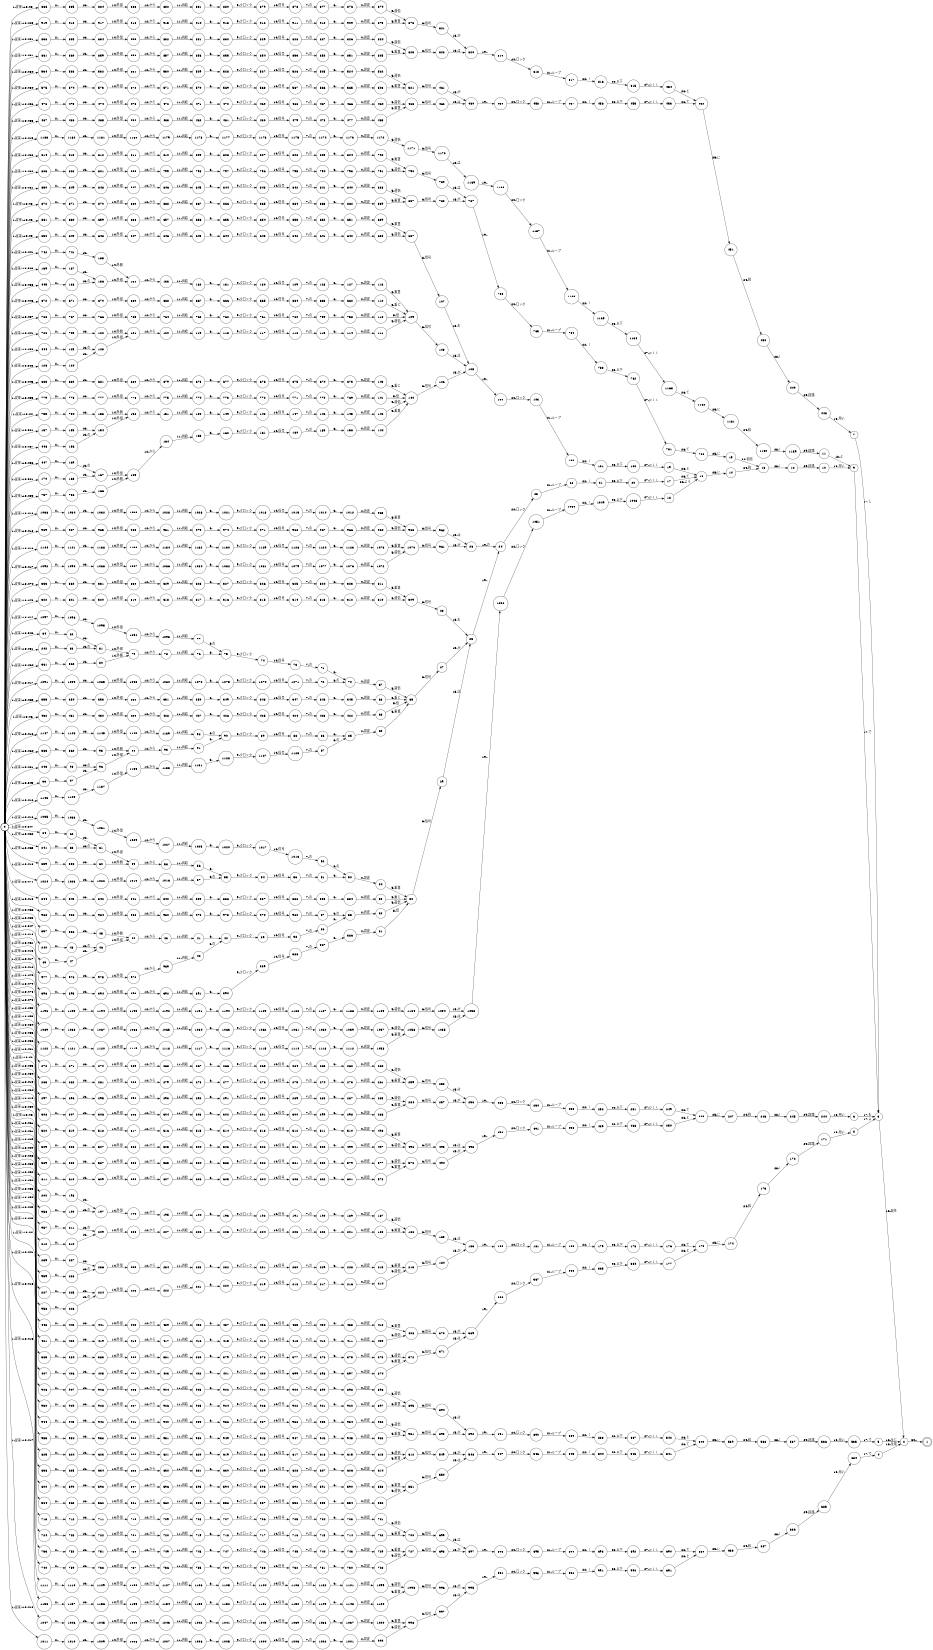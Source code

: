 digraph FST {
rankdir = LR;
size = "8.5,11";
label = "";
center = 1;
orientation = Portrait;
ranksep = "0.4";
nodesep = "0.25";
0 [label = "0", shape = circle, style = bold, fontsize = 14]
	0 -> 49 [label = "1:従来/-13.547", fontsize = 14];
	0 -> 64 [label = "1:従来/-13.547", fontsize = 14];
	0 -> 84 [label = "1:従来/-13.546", fontsize = 14];
	0 -> 99 [label = "1:従来/-13.545", fontsize = 14];
	0 -> 126 [label = "1:従来/-13.523", fontsize = 14];
	0 -> 139 [label = "1:従来/-13.523", fontsize = 14];
	0 -> 157 [label = "1:従来/-13.521", fontsize = 14];
	0 -> 170 [label = "1:従来/-13.521", fontsize = 14];
	0 -> 200 [label = "1:従来/-13.486", fontsize = 14];
	0 -> 212 [label = "1:従来/-13.485", fontsize = 14];
	0 -> 227 [label = "1:従来/-13.484", fontsize = 14];
	0 -> 239 [label = "1:従来/-13.484", fontsize = 14];
	0 -> 240 [label = "1:従来/-13.483", fontsize = 14];
	0 -> 241 [label = "1:従来/-13.482", fontsize = 14];
	0 -> 242 [label = "1:従来/-13.481", fontsize = 14];
	0 -> 243 [label = "1:従来/-13.481", fontsize = 14];
	0 -> 272 [label = "1:従来/-13.479", fontsize = 14];
	0 -> 283 [label = "1:従来/-13.479", fontsize = 14];
	0 -> 297 [label = "1:従来/-13.478", fontsize = 14];
	0 -> 308 [label = "1:従来/-13.478", fontsize = 14];
	0 -> 322 [label = "1:従来/-13.475", fontsize = 14];
	0 -> 333 [label = "1:従来/-13.474", fontsize = 14];
	0 -> 344 [label = "1:従来/-13.471", fontsize = 14];
	0 -> 355 [label = "1:従来/-13.469", fontsize = 14];
	0 -> 357 [label = "1:従来/-13.466", fontsize = 14];
	0 -> 359 [label = "1:従来/-13.465", fontsize = 14];
	0 -> 361 [label = "1:従来/-13.464", fontsize = 14];
	0 -> 363 [label = "1:従来/-13.464", fontsize = 14];
	0 -> 385 [label = "1:従来/-13.461", fontsize = 14];
	0 -> 396 [label = "1:従来/-13.461", fontsize = 14];
	0 -> 407 [label = "1:従来/-13.461", fontsize = 14];
	0 -> 421 [label = "1:従来/-13.46", fontsize = 14];
	0 -> 432 [label = "1:従来/-13.46", fontsize = 14];
	0 -> 443 [label = "1:従来/-13.459", fontsize = 14];
	0 -> 444 [label = "1:従来/-13.458", fontsize = 14];
	0 -> 445 [label = "1:従来/-13.458", fontsize = 14];
	0 -> 446 [label = "1:従来/-13.457", fontsize = 14];
	0 -> 447 [label = "1:従来/-13.456", fontsize = 14];
	0 -> 476 [label = "1:従来/-13.456", fontsize = 14];
	0 -> 487 [label = "1:従来/-13.455", fontsize = 14];
	0 -> 509 [label = "1:従来/-13.455", fontsize = 14];
	0 -> 520 [label = "1:従来/-13.455", fontsize = 14];
	0 -> 534 [label = "1:従来/-13.454", fontsize = 14];
	0 -> 564 [label = "1:従来/-13.454", fontsize = 14];
	0 -> 575 [label = "1:従来/-13.454", fontsize = 14];
	0 -> 589 [label = "1:従来/-13.454", fontsize = 14];
	0 -> 600 [label = "1:従来/-13.453", fontsize = 14];
	0 -> 611 [label = "1:従来/-13.453", fontsize = 14];
	0 -> 625 [label = "1:従来/-13.452", fontsize = 14];
	0 -> 636 [label = "1:従来/-13.452", fontsize = 14];
	0 -> 650 [label = "1:従来/-13.45", fontsize = 14];
	0 -> 661 [label = "1:従来/-13.45", fontsize = 14];
	0 -> 672 [label = "1:従来/-13.446", fontsize = 14];
	0 -> 683 [label = "1:従来/-13.445", fontsize = 14];
	0 -> 713 [label = "1:従来/-13.442", fontsize = 14];
	0 -> 724 [label = "1:従来/-13.442", fontsize = 14];
	0 -> 726 [label = "1:従来/-13.441", fontsize = 14];
	0 -> 740 [label = "1:従来/-13.441", fontsize = 14];
	0 -> 742 [label = "1:従来/-13.441", fontsize = 14];
	0 -> 753 [label = "1:従来/-13.44", fontsize = 14];
	0 -> 755 [label = "1:従来/-13.44", fontsize = 14];
	0 -> 757 [label = "1:従来/-13.439", fontsize = 14];
	0 -> 768 [label = "1:従来/-13.437", fontsize = 14];
	0 -> 779 [label = "1:従来/-13.435", fontsize = 14];
	0 -> 803 [label = "1:従来/-13.432", fontsize = 14];
	0 -> 814 [label = "1:従来/-13.432", fontsize = 14];
	0 -> 836 [label = "1:従来/-13.431", fontsize = 14];
	0 -> 850 [label = "1:従来/-13.431", fontsize = 14];
	0 -> 861 [label = "1:従来/-13.431", fontsize = 14];
	0 -> 872 [label = "1:従来/-13.43", fontsize = 14];
	0 -> 886 [label = "1:従来/-13.43", fontsize = 14];
	0 -> 908 [label = "1:従来/-13.429", fontsize = 14];
	0 -> 919 [label = "1:従来/-13.429", fontsize = 14];
	0 -> 930 [label = "1:従来/-13.429", fontsize = 14];
	0 -> 944 [label = "1:従来/-13.428", fontsize = 14];
	0 -> 955 [label = "1:従来/-13.428", fontsize = 14];
	0 -> 956 [label = "1:従来/-13.421", fontsize = 14];
	0 -> 957 [label = "1:従来/-13.42", fontsize = 14];
	0 -> 958 [label = "1:従来/-13.419", fontsize = 14];
	0 -> 959 [label = "1:従来/-13.419", fontsize = 14];
	0 -> 977 [label = "1:従来/-13.418", fontsize = 14];
	0 -> 988 [label = "1:従来/-13.418", fontsize = 14];
	0 -> 989 [label = "1:従来/-13.418", fontsize = 14];
	0 -> 1011 [label = "1:従来/-13.418", fontsize = 14];
	0 -> 1024 [label = "1:従来/-13.418", fontsize = 14];
	0 -> 1036 [label = "1:従来/-13.418", fontsize = 14];
	0 -> 1035 [label = "1:従来/-13.418", fontsize = 14];
	0 -> 1047 [label = "1:従来/-13.417", fontsize = 14];
	0 -> 1069 [label = "1:従来/-13.417", fontsize = 14];
	0 -> 1092 [label = "1:従来/-13.417", fontsize = 14];
	0 -> 1091 [label = "1:従来/-13.417", fontsize = 14];
	0 -> 1097 [label = "1:従来/-13.417", fontsize = 14];
	0 -> 1111 [label = "1:従来/-13.416", fontsize = 14];
	0 -> 1122 [label = "1:従来/-13.416", fontsize = 14];
	0 -> 1143 [label = "1:従来/-13.416", fontsize = 14];
	0 -> 1147 [label = "1:従来/-13.416", fontsize = 14];
	0 -> 1144 [label = "1:従来/-13.416", fontsize = 14];
	0 -> 1158 [label = "1:従来/-13.416", fontsize = 14];
	0 -> 1183 [label = "1:従来/-13.415", fontsize = 14];
	0 -> 1196 [label = "1:従来/-13.415", fontsize = 14];
1 [label = "1", shape = doublecircle, style = solid, fontsize = 14]
2 [label = "2", shape = circle, style = solid, fontsize = 14]
	2 -> 1 [label = "30:。", fontsize = 14];
3 [label = "3", shape = circle, style = solid, fontsize = 14]
	3 -> 2 [label = "16:発生", fontsize = 14];
4 [label = "4", shape = circle, style = solid, fontsize = 14]
	4 -> 2 [label = "16:生成", fontsize = 14];
5 [label = "5", shape = circle, style = solid, fontsize = 14]
	5 -> 2 [label = "16:生じ", fontsize = 14];
6 [label = "6", shape = circle, style = solid, fontsize = 14]
	6 -> 3 [label = "17:を", fontsize = 14];
7 [label = "7", shape = circle, style = solid, fontsize = 14]
	7 -> 3 [label = "17:し", fontsize = 14];
8 [label = "8", shape = circle, style = solid, fontsize = 14]
	8 -> 3 [label = "17:よ", fontsize = 14];
9 [label = "9", shape = circle, style = solid, fontsize = 14]
	9 -> 3 [label = "17:で", fontsize = 14];
10 [label = "10", shape = circle, style = solid, fontsize = 14]
	10 -> 9 [label = "18:用い", fontsize = 14];
11 [label = "11", shape = circle, style = solid, fontsize = 14]
	11 -> 9 [label = "18:よ", fontsize = 14];
12 [label = "12", shape = circle, style = solid, fontsize = 14]
	12 -> 10 [label = "29:回路", fontsize = 14];
13 [label = "13", shape = circle, style = solid, fontsize = 14]
	13 -> 12 [label = "28:）", fontsize = 14];
14 [label = "14", shape = circle, style = solid, fontsize = 14]
	14 -> 13 [label = "24:称", fontsize = 14];
15 [label = "15", shape = circle, style = solid, fontsize = 14]
	15 -> 13 [label = "24:参照", fontsize = 14];
16 [label = "16", shape = circle, style = solid, fontsize = 14]
	16 -> 14 [label = "25:に", fontsize = 14];
17 [label = "17", shape = circle, style = solid, fontsize = 14]
	17 -> 16 [label = "26:て", fontsize = 14];
18 [label = "18", shape = circle, style = solid, fontsize = 14]
	18 -> 16 [label = "26:よう", fontsize = 14];
19 [label = "19", shape = circle, style = solid, fontsize = 14]
	19 -> 16 [label = "26:と", fontsize = 14];
20 [label = "20", shape = circle, style = solid, fontsize = 14]
	20 -> 17 [label = "27:ｐｌｌ", fontsize = 14];
21 [label = "21", shape = circle, style = solid, fontsize = 14]
	21 -> 20 [label = "23:以下", fontsize = 14];
22 [label = "22", shape = circle, style = solid, fontsize = 14]
	22 -> 21 [label = "22:（", fontsize = 14];
23 [label = "23", shape = circle, style = solid, fontsize = 14]
	23 -> 22 [label = "21:ループ", fontsize = 14];
24 [label = "24", shape = circle, style = solid, fontsize = 14]
	24 -> 23 [label = "20:ロック", fontsize = 14];
25 [label = "25", shape = circle, style = solid, fontsize = 14]
	25 -> 24 [label = "19:、", fontsize = 14];
26 [label = "26", shape = circle, style = solid, fontsize = 14]
	26 -> 24 [label = "19:の", fontsize = 14];
27 [label = "27", shape = circle, style = solid, fontsize = 14]
	27 -> 25 [label = "15:が", fontsize = 14];
28 [label = "28", shape = circle, style = solid, fontsize = 14]
	28 -> 25 [label = "15:を", fontsize = 14];
29 [label = "29", shape = circle, style = solid, fontsize = 14]
	29 -> 25 [label = "15:は", fontsize = 14];
30 [label = "30", shape = circle, style = solid, fontsize = 14]
	30 -> 29 [label = "6:信号", fontsize = 14];
31 [label = "31", shape = circle, style = solid, fontsize = 14]
	31 -> 30 [label = "5:倍", fontsize = 14];
32 [label = "32", shape = circle, style = solid, fontsize = 14]
	32 -> 30 [label = "5:逓倍", fontsize = 14];
33 [label = "33", shape = circle, style = solid, fontsize = 14]
	33 -> 30 [label = "5:乗じ", fontsize = 14];
34 [label = "34", shape = circle, style = solid, fontsize = 14]
	34 -> 30 [label = "5:乗算", fontsize = 14];
35 [label = "35", shape = circle, style = solid, fontsize = 14]
	35 -> 32 [label = "4:周波", fontsize = 14];
36 [label = "36", shape = circle, style = solid, fontsize = 14]
	36 -> 35 [label = "3:、", fontsize = 14];
37 [label = "37", shape = circle, style = solid, fontsize = 14]
	37 -> 35 [label = "3:の", fontsize = 14];
38 [label = "38", shape = circle, style = solid, fontsize = 14]
	38 -> 36 [label = "7:の", fontsize = 14];
39 [label = "39", shape = circle, style = solid, fontsize = 14]
	39 -> 38 [label = "10:信号", fontsize = 14];
40 [label = "40", shape = circle, style = solid, fontsize = 14]
	40 -> 39 [label = "9:クロック", fontsize = 14];
41 [label = "41", shape = circle, style = solid, fontsize = 14]
	41 -> 40 [label = "8:、", fontsize = 14];
42 [label = "42", shape = circle, style = solid, fontsize = 14]
	42 -> 40 [label = "8:の", fontsize = 14];
43 [label = "43", shape = circle, style = solid, fontsize = 14]
	43 -> 41 [label = "11:供給", fontsize = 14];
44 [label = "44", shape = circle, style = solid, fontsize = 14]
	44 -> 43 [label = "12:から", fontsize = 14];
45 [label = "45", shape = circle, style = solid, fontsize = 14]
	45 -> 44 [label = "14:外側", fontsize = 14];
46 [label = "46", shape = circle, style = solid, fontsize = 14]
	46 -> 44 [label = "14:外部", fontsize = 14];
47 [label = "47", shape = circle, style = solid, fontsize = 14]
	47 -> 46 [label = "13:、", fontsize = 14];
48 [label = "48", shape = circle, style = solid, fontsize = 14]
	48 -> 46 [label = "13:の", fontsize = 14];
49 [label = "49", shape = circle, style = solid, fontsize = 14]
	49 -> 47 [label = "2:、", fontsize = 14];
50 [label = "50", shape = circle, style = solid, fontsize = 14]
	50 -> 34 [label = "4:周波", fontsize = 14];
51 [label = "51", shape = circle, style = solid, fontsize = 14]
	51 -> 50 [label = "3:、", fontsize = 14];
52 [label = "52", shape = circle, style = solid, fontsize = 14]
	52 -> 50 [label = "3:の", fontsize = 14];
53 [label = "53", shape = circle, style = solid, fontsize = 14]
	53 -> 51 [label = "7:の", fontsize = 14];
54 [label = "54", shape = circle, style = solid, fontsize = 14]
	54 -> 53 [label = "10:信号", fontsize = 14];
55 [label = "55", shape = circle, style = solid, fontsize = 14]
	55 -> 54 [label = "9:クロック", fontsize = 14];
56 [label = "56", shape = circle, style = solid, fontsize = 14]
	56 -> 55 [label = "8:、", fontsize = 14];
57 [label = "57", shape = circle, style = solid, fontsize = 14]
	57 -> 55 [label = "8:の", fontsize = 14];
58 [label = "58", shape = circle, style = solid, fontsize = 14]
	58 -> 56 [label = "11:供給", fontsize = 14];
59 [label = "59", shape = circle, style = solid, fontsize = 14]
	59 -> 58 [label = "12:から", fontsize = 14];
60 [label = "60", shape = circle, style = solid, fontsize = 14]
	60 -> 59 [label = "14:外側", fontsize = 14];
61 [label = "61", shape = circle, style = solid, fontsize = 14]
	61 -> 59 [label = "14:外部", fontsize = 14];
62 [label = "62", shape = circle, style = solid, fontsize = 14]
	62 -> 61 [label = "13:、", fontsize = 14];
63 [label = "63", shape = circle, style = solid, fontsize = 14]
	63 -> 61 [label = "13:の", fontsize = 14];
64 [label = "64", shape = circle, style = solid, fontsize = 14]
	64 -> 62 [label = "2:、", fontsize = 14];
65 [label = "65", shape = circle, style = solid, fontsize = 14]
	65 -> 27 [label = "6:信号", fontsize = 14];
66 [label = "66", shape = circle, style = solid, fontsize = 14]
	66 -> 65 [label = "5:倍", fontsize = 14];
67 [label = "67", shape = circle, style = solid, fontsize = 14]
	67 -> 65 [label = "5:逓倍", fontsize = 14];
68 [label = "68", shape = circle, style = solid, fontsize = 14]
	68 -> 65 [label = "5:乗じ", fontsize = 14];
69 [label = "69", shape = circle, style = solid, fontsize = 14]
	69 -> 65 [label = "5:乗算", fontsize = 14];
70 [label = "70", shape = circle, style = solid, fontsize = 14]
	70 -> 67 [label = "4:周波", fontsize = 14];
71 [label = "71", shape = circle, style = solid, fontsize = 14]
	71 -> 70 [label = "3:、", fontsize = 14];
72 [label = "72", shape = circle, style = solid, fontsize = 14]
	72 -> 70 [label = "3:の", fontsize = 14];
73 [label = "73", shape = circle, style = solid, fontsize = 14]
	73 -> 71 [label = "7:の", fontsize = 14];
74 [label = "74", shape = circle, style = solid, fontsize = 14]
	74 -> 73 [label = "10:信号", fontsize = 14];
75 [label = "75", shape = circle, style = solid, fontsize = 14]
	75 -> 74 [label = "9:クロック", fontsize = 14];
76 [label = "76", shape = circle, style = solid, fontsize = 14]
	76 -> 75 [label = "8:、", fontsize = 14];
77 [label = "77", shape = circle, style = solid, fontsize = 14]
	77 -> 75 [label = "8:の", fontsize = 14];
78 [label = "78", shape = circle, style = solid, fontsize = 14]
	78 -> 76 [label = "11:供給", fontsize = 14];
79 [label = "79", shape = circle, style = solid, fontsize = 14]
	79 -> 78 [label = "12:から", fontsize = 14];
80 [label = "80", shape = circle, style = solid, fontsize = 14]
	80 -> 79 [label = "14:外側", fontsize = 14];
81 [label = "81", shape = circle, style = solid, fontsize = 14]
	81 -> 79 [label = "14:外部", fontsize = 14];
82 [label = "82", shape = circle, style = solid, fontsize = 14]
	82 -> 81 [label = "13:、", fontsize = 14];
83 [label = "83", shape = circle, style = solid, fontsize = 14]
	83 -> 81 [label = "13:の", fontsize = 14];
84 [label = "84", shape = circle, style = solid, fontsize = 14]
	84 -> 82 [label = "2:、", fontsize = 14];
85 [label = "85", shape = circle, style = solid, fontsize = 14]
	85 -> 69 [label = "4:周波", fontsize = 14];
86 [label = "86", shape = circle, style = solid, fontsize = 14]
	86 -> 85 [label = "3:、", fontsize = 14];
87 [label = "87", shape = circle, style = solid, fontsize = 14]
	87 -> 85 [label = "3:の", fontsize = 14];
88 [label = "88", shape = circle, style = solid, fontsize = 14]
	88 -> 86 [label = "7:の", fontsize = 14];
89 [label = "89", shape = circle, style = solid, fontsize = 14]
	89 -> 88 [label = "10:信号", fontsize = 14];
90 [label = "90", shape = circle, style = solid, fontsize = 14]
	90 -> 89 [label = "9:クロック", fontsize = 14];
91 [label = "91", shape = circle, style = solid, fontsize = 14]
	91 -> 90 [label = "8:、", fontsize = 14];
92 [label = "92", shape = circle, style = solid, fontsize = 14]
	92 -> 90 [label = "8:の", fontsize = 14];
93 [label = "93", shape = circle, style = solid, fontsize = 14]
	93 -> 91 [label = "11:供給", fontsize = 14];
94 [label = "94", shape = circle, style = solid, fontsize = 14]
	94 -> 93 [label = "12:から", fontsize = 14];
95 [label = "95", shape = circle, style = solid, fontsize = 14]
	95 -> 94 [label = "14:外側", fontsize = 14];
96 [label = "96", shape = circle, style = solid, fontsize = 14]
	96 -> 94 [label = "14:外部", fontsize = 14];
97 [label = "97", shape = circle, style = solid, fontsize = 14]
	97 -> 96 [label = "13:、", fontsize = 14];
98 [label = "98", shape = circle, style = solid, fontsize = 14]
	98 -> 96 [label = "13:の", fontsize = 14];
99 [label = "99", shape = circle, style = solid, fontsize = 14]
	99 -> 97 [label = "2:、", fontsize = 14];
100 [label = "100", shape = circle, style = solid, fontsize = 14]
	100 -> 19 [label = "27:ｐｌｌ", fontsize = 14];
101 [label = "101", shape = circle, style = solid, fontsize = 14]
	101 -> 100 [label = "23:以下", fontsize = 14];
102 [label = "102", shape = circle, style = solid, fontsize = 14]
	102 -> 101 [label = "22:（", fontsize = 14];
103 [label = "103", shape = circle, style = solid, fontsize = 14]
	103 -> 102 [label = "21:ループ", fontsize = 14];
104 [label = "104", shape = circle, style = solid, fontsize = 14]
	104 -> 103 [label = "20:ロック", fontsize = 14];
105 [label = "105", shape = circle, style = solid, fontsize = 14]
	105 -> 104 [label = "19:、", fontsize = 14];
106 [label = "106", shape = circle, style = solid, fontsize = 14]
	106 -> 105 [label = "15:が", fontsize = 14];
107 [label = "107", shape = circle, style = solid, fontsize = 14]
	107 -> 105 [label = "15:を", fontsize = 14];
108 [label = "108", shape = circle, style = solid, fontsize = 14]
	108 -> 105 [label = "15:は", fontsize = 14];
109 [label = "109", shape = circle, style = solid, fontsize = 14]
	109 -> 108 [label = "6:信号", fontsize = 14];
110 [label = "110", shape = circle, style = solid, fontsize = 14]
	110 -> 109 [label = "5:倍", fontsize = 14];
111 [label = "111", shape = circle, style = solid, fontsize = 14]
	111 -> 109 [label = "5:逓倍", fontsize = 14];
112 [label = "112", shape = circle, style = solid, fontsize = 14]
	112 -> 109 [label = "5:乗じ", fontsize = 14];
113 [label = "113", shape = circle, style = solid, fontsize = 14]
	113 -> 109 [label = "5:乗算", fontsize = 14];
114 [label = "114", shape = circle, style = solid, fontsize = 14]
	114 -> 111 [label = "4:周波", fontsize = 14];
115 [label = "115", shape = circle, style = solid, fontsize = 14]
	115 -> 114 [label = "3:、", fontsize = 14];
116 [label = "116", shape = circle, style = solid, fontsize = 14]
	116 -> 115 [label = "7:の", fontsize = 14];
117 [label = "117", shape = circle, style = solid, fontsize = 14]
	117 -> 116 [label = "10:信号", fontsize = 14];
118 [label = "118", shape = circle, style = solid, fontsize = 14]
	118 -> 117 [label = "9:クロック", fontsize = 14];
119 [label = "119", shape = circle, style = solid, fontsize = 14]
	119 -> 118 [label = "8:、", fontsize = 14];
120 [label = "120", shape = circle, style = solid, fontsize = 14]
	120 -> 119 [label = "11:供給", fontsize = 14];
121 [label = "121", shape = circle, style = solid, fontsize = 14]
	121 -> 120 [label = "12:から", fontsize = 14];
122 [label = "122", shape = circle, style = solid, fontsize = 14]
	122 -> 121 [label = "14:外側", fontsize = 14];
123 [label = "123", shape = circle, style = solid, fontsize = 14]
	123 -> 121 [label = "14:外部", fontsize = 14];
124 [label = "124", shape = circle, style = solid, fontsize = 14]
	124 -> 123 [label = "13:、", fontsize = 14];
125 [label = "125", shape = circle, style = solid, fontsize = 14]
	125 -> 123 [label = "13:の", fontsize = 14];
126 [label = "126", shape = circle, style = solid, fontsize = 14]
	126 -> 124 [label = "2:、", fontsize = 14];
127 [label = "127", shape = circle, style = solid, fontsize = 14]
	127 -> 113 [label = "4:周波", fontsize = 14];
128 [label = "128", shape = circle, style = solid, fontsize = 14]
	128 -> 127 [label = "3:、", fontsize = 14];
129 [label = "129", shape = circle, style = solid, fontsize = 14]
	129 -> 128 [label = "7:の", fontsize = 14];
130 [label = "130", shape = circle, style = solid, fontsize = 14]
	130 -> 129 [label = "10:信号", fontsize = 14];
131 [label = "131", shape = circle, style = solid, fontsize = 14]
	131 -> 130 [label = "9:クロック", fontsize = 14];
132 [label = "132", shape = circle, style = solid, fontsize = 14]
	132 -> 131 [label = "8:、", fontsize = 14];
133 [label = "133", shape = circle, style = solid, fontsize = 14]
	133 -> 132 [label = "11:供給", fontsize = 14];
134 [label = "134", shape = circle, style = solid, fontsize = 14]
	134 -> 133 [label = "12:から", fontsize = 14];
135 [label = "135", shape = circle, style = solid, fontsize = 14]
	135 -> 134 [label = "14:外側", fontsize = 14];
136 [label = "136", shape = circle, style = solid, fontsize = 14]
	136 -> 134 [label = "14:外部", fontsize = 14];
137 [label = "137", shape = circle, style = solid, fontsize = 14]
	137 -> 136 [label = "13:、", fontsize = 14];
138 [label = "138", shape = circle, style = solid, fontsize = 14]
	138 -> 136 [label = "13:の", fontsize = 14];
139 [label = "139", shape = circle, style = solid, fontsize = 14]
	139 -> 137 [label = "2:、", fontsize = 14];
140 [label = "140", shape = circle, style = solid, fontsize = 14]
	140 -> 106 [label = "6:信号", fontsize = 14];
141 [label = "141", shape = circle, style = solid, fontsize = 14]
	141 -> 140 [label = "5:倍", fontsize = 14];
142 [label = "142", shape = circle, style = solid, fontsize = 14]
	142 -> 140 [label = "5:逓倍", fontsize = 14];
143 [label = "143", shape = circle, style = solid, fontsize = 14]
	143 -> 140 [label = "5:乗じ", fontsize = 14];
144 [label = "144", shape = circle, style = solid, fontsize = 14]
	144 -> 140 [label = "5:乗算", fontsize = 14];
145 [label = "145", shape = circle, style = solid, fontsize = 14]
	145 -> 142 [label = "4:周波", fontsize = 14];
146 [label = "146", shape = circle, style = solid, fontsize = 14]
	146 -> 145 [label = "3:、", fontsize = 14];
147 [label = "147", shape = circle, style = solid, fontsize = 14]
	147 -> 146 [label = "7:の", fontsize = 14];
148 [label = "148", shape = circle, style = solid, fontsize = 14]
	148 -> 147 [label = "10:信号", fontsize = 14];
149 [label = "149", shape = circle, style = solid, fontsize = 14]
	149 -> 148 [label = "9:クロック", fontsize = 14];
150 [label = "150", shape = circle, style = solid, fontsize = 14]
	150 -> 149 [label = "8:、", fontsize = 14];
151 [label = "151", shape = circle, style = solid, fontsize = 14]
	151 -> 150 [label = "11:供給", fontsize = 14];
152 [label = "152", shape = circle, style = solid, fontsize = 14]
	152 -> 151 [label = "12:から", fontsize = 14];
153 [label = "153", shape = circle, style = solid, fontsize = 14]
	153 -> 152 [label = "14:外側", fontsize = 14];
154 [label = "154", shape = circle, style = solid, fontsize = 14]
	154 -> 152 [label = "14:外部", fontsize = 14];
155 [label = "155", shape = circle, style = solid, fontsize = 14]
	155 -> 154 [label = "13:、", fontsize = 14];
156 [label = "156", shape = circle, style = solid, fontsize = 14]
	156 -> 154 [label = "13:の", fontsize = 14];
157 [label = "157", shape = circle, style = solid, fontsize = 14]
	157 -> 155 [label = "2:、", fontsize = 14];
158 [label = "158", shape = circle, style = solid, fontsize = 14]
	158 -> 144 [label = "4:周波", fontsize = 14];
159 [label = "159", shape = circle, style = solid, fontsize = 14]
	159 -> 158 [label = "3:、", fontsize = 14];
160 [label = "160", shape = circle, style = solid, fontsize = 14]
	160 -> 159 [label = "7:の", fontsize = 14];
161 [label = "161", shape = circle, style = solid, fontsize = 14]
	161 -> 160 [label = "10:信号", fontsize = 14];
162 [label = "162", shape = circle, style = solid, fontsize = 14]
	162 -> 161 [label = "9:クロック", fontsize = 14];
163 [label = "163", shape = circle, style = solid, fontsize = 14]
	163 -> 162 [label = "8:、", fontsize = 14];
164 [label = "164", shape = circle, style = solid, fontsize = 14]
	164 -> 163 [label = "11:供給", fontsize = 14];
165 [label = "165", shape = circle, style = solid, fontsize = 14]
	165 -> 164 [label = "12:から", fontsize = 14];
166 [label = "166", shape = circle, style = solid, fontsize = 14]
	166 -> 165 [label = "14:外側", fontsize = 14];
167 [label = "167", shape = circle, style = solid, fontsize = 14]
	167 -> 165 [label = "14:外部", fontsize = 14];
168 [label = "168", shape = circle, style = solid, fontsize = 14]
	168 -> 167 [label = "13:、", fontsize = 14];
169 [label = "169", shape = circle, style = solid, fontsize = 14]
	169 -> 167 [label = "13:の", fontsize = 14];
170 [label = "170", shape = circle, style = solid, fontsize = 14]
	170 -> 168 [label = "2:、", fontsize = 14];
171 [label = "171", shape = circle, style = solid, fontsize = 14]
	171 -> 8 [label = "18:用い", fontsize = 14];
172 [label = "172", shape = circle, style = solid, fontsize = 14]
	172 -> 171 [label = "29:回路", fontsize = 14];
173 [label = "173", shape = circle, style = solid, fontsize = 14]
	173 -> 172 [label = "28:）", fontsize = 14];
174 [label = "174", shape = circle, style = solid, fontsize = 14]
	174 -> 173 [label = "24:称", fontsize = 14];
175 [label = "175", shape = circle, style = solid, fontsize = 14]
	175 -> 174 [label = "25:に", fontsize = 14];
176 [label = "176", shape = circle, style = solid, fontsize = 14]
	176 -> 175 [label = "26:て", fontsize = 14];
177 [label = "177", shape = circle, style = solid, fontsize = 14]
	177 -> 175 [label = "26:と", fontsize = 14];
178 [label = "178", shape = circle, style = solid, fontsize = 14]
	178 -> 176 [label = "27:ｐｌｌ", fontsize = 14];
179 [label = "179", shape = circle, style = solid, fontsize = 14]
	179 -> 178 [label = "23:以下", fontsize = 14];
180 [label = "180", shape = circle, style = solid, fontsize = 14]
	180 -> 179 [label = "22:（", fontsize = 14];
181 [label = "181", shape = circle, style = solid, fontsize = 14]
	181 -> 180 [label = "21:ループ", fontsize = 14];
182 [label = "182", shape = circle, style = solid, fontsize = 14]
	182 -> 181 [label = "20:ロック", fontsize = 14];
183 [label = "183", shape = circle, style = solid, fontsize = 14]
	183 -> 182 [label = "19:、", fontsize = 14];
184 [label = "184", shape = circle, style = solid, fontsize = 14]
	184 -> 183 [label = "15:が", fontsize = 14];
185 [label = "185", shape = circle, style = solid, fontsize = 14]
	185 -> 183 [label = "15:は", fontsize = 14];
186 [label = "186", shape = circle, style = solid, fontsize = 14]
	186 -> 185 [label = "6:信号", fontsize = 14];
187 [label = "187", shape = circle, style = solid, fontsize = 14]
	187 -> 186 [label = "5:逓倍", fontsize = 14];
188 [label = "188", shape = circle, style = solid, fontsize = 14]
	188 -> 186 [label = "5:乗算", fontsize = 14];
189 [label = "189", shape = circle, style = solid, fontsize = 14]
	189 -> 187 [label = "4:周波", fontsize = 14];
190 [label = "190", shape = circle, style = solid, fontsize = 14]
	190 -> 189 [label = "3:、", fontsize = 14];
191 [label = "191", shape = circle, style = solid, fontsize = 14]
	191 -> 190 [label = "7:の", fontsize = 14];
192 [label = "192", shape = circle, style = solid, fontsize = 14]
	192 -> 191 [label = "10:信号", fontsize = 14];
193 [label = "193", shape = circle, style = solid, fontsize = 14]
	193 -> 192 [label = "9:クロック", fontsize = 14];
194 [label = "194", shape = circle, style = solid, fontsize = 14]
	194 -> 193 [label = "8:、", fontsize = 14];
195 [label = "195", shape = circle, style = solid, fontsize = 14]
	195 -> 194 [label = "11:供給", fontsize = 14];
196 [label = "196", shape = circle, style = solid, fontsize = 14]
	196 -> 195 [label = "12:から", fontsize = 14];
197 [label = "197", shape = circle, style = solid, fontsize = 14]
	197 -> 196 [label = "14:外部", fontsize = 14];
198 [label = "198", shape = circle, style = solid, fontsize = 14]
	198 -> 197 [label = "13:、", fontsize = 14];
199 [label = "199", shape = circle, style = solid, fontsize = 14]
	199 -> 197 [label = "13:の", fontsize = 14];
200 [label = "200", shape = circle, style = solid, fontsize = 14]
	200 -> 198 [label = "2:、", fontsize = 14];
201 [label = "201", shape = circle, style = solid, fontsize = 14]
	201 -> 188 [label = "4:周波", fontsize = 14];
202 [label = "202", shape = circle, style = solid, fontsize = 14]
	202 -> 201 [label = "3:、", fontsize = 14];
203 [label = "203", shape = circle, style = solid, fontsize = 14]
	203 -> 202 [label = "7:の", fontsize = 14];
204 [label = "204", shape = circle, style = solid, fontsize = 14]
	204 -> 203 [label = "10:信号", fontsize = 14];
205 [label = "205", shape = circle, style = solid, fontsize = 14]
	205 -> 204 [label = "9:クロック", fontsize = 14];
206 [label = "206", shape = circle, style = solid, fontsize = 14]
	206 -> 205 [label = "8:、", fontsize = 14];
207 [label = "207", shape = circle, style = solid, fontsize = 14]
	207 -> 206 [label = "11:供給", fontsize = 14];
208 [label = "208", shape = circle, style = solid, fontsize = 14]
	208 -> 207 [label = "12:から", fontsize = 14];
209 [label = "209", shape = circle, style = solid, fontsize = 14]
	209 -> 208 [label = "14:外部", fontsize = 14];
210 [label = "210", shape = circle, style = solid, fontsize = 14]
	210 -> 209 [label = "13:、", fontsize = 14];
211 [label = "211", shape = circle, style = solid, fontsize = 14]
	211 -> 209 [label = "13:の", fontsize = 14];
212 [label = "212", shape = circle, style = solid, fontsize = 14]
	212 -> 210 [label = "2:、", fontsize = 14];
213 [label = "213", shape = circle, style = solid, fontsize = 14]
	213 -> 184 [label = "6:信号", fontsize = 14];
214 [label = "214", shape = circle, style = solid, fontsize = 14]
	214 -> 213 [label = "5:逓倍", fontsize = 14];
215 [label = "215", shape = circle, style = solid, fontsize = 14]
	215 -> 213 [label = "5:乗算", fontsize = 14];
216 [label = "216", shape = circle, style = solid, fontsize = 14]
	216 -> 214 [label = "4:周波", fontsize = 14];
217 [label = "217", shape = circle, style = solid, fontsize = 14]
	217 -> 216 [label = "3:、", fontsize = 14];
218 [label = "218", shape = circle, style = solid, fontsize = 14]
	218 -> 217 [label = "7:の", fontsize = 14];
219 [label = "219", shape = circle, style = solid, fontsize = 14]
	219 -> 218 [label = "10:信号", fontsize = 14];
220 [label = "220", shape = circle, style = solid, fontsize = 14]
	220 -> 219 [label = "9:クロック", fontsize = 14];
221 [label = "221", shape = circle, style = solid, fontsize = 14]
	221 -> 220 [label = "8:、", fontsize = 14];
222 [label = "222", shape = circle, style = solid, fontsize = 14]
	222 -> 221 [label = "11:供給", fontsize = 14];
223 [label = "223", shape = circle, style = solid, fontsize = 14]
	223 -> 222 [label = "12:から", fontsize = 14];
224 [label = "224", shape = circle, style = solid, fontsize = 14]
	224 -> 223 [label = "14:外部", fontsize = 14];
225 [label = "225", shape = circle, style = solid, fontsize = 14]
	225 -> 224 [label = "13:、", fontsize = 14];
226 [label = "226", shape = circle, style = solid, fontsize = 14]
	226 -> 224 [label = "13:の", fontsize = 14];
227 [label = "227", shape = circle, style = solid, fontsize = 14]
	227 -> 225 [label = "2:、", fontsize = 14];
228 [label = "228", shape = circle, style = solid, fontsize = 14]
	228 -> 215 [label = "4:周波", fontsize = 14];
229 [label = "229", shape = circle, style = solid, fontsize = 14]
	229 -> 228 [label = "3:、", fontsize = 14];
230 [label = "230", shape = circle, style = solid, fontsize = 14]
	230 -> 229 [label = "7:の", fontsize = 14];
231 [label = "231", shape = circle, style = solid, fontsize = 14]
	231 -> 230 [label = "10:信号", fontsize = 14];
232 [label = "232", shape = circle, style = solid, fontsize = 14]
	232 -> 231 [label = "9:クロック", fontsize = 14];
233 [label = "233", shape = circle, style = solid, fontsize = 14]
	233 -> 232 [label = "8:、", fontsize = 14];
234 [label = "234", shape = circle, style = solid, fontsize = 14]
	234 -> 233 [label = "11:供給", fontsize = 14];
235 [label = "235", shape = circle, style = solid, fontsize = 14]
	235 -> 234 [label = "12:から", fontsize = 14];
236 [label = "236", shape = circle, style = solid, fontsize = 14]
	236 -> 235 [label = "14:外部", fontsize = 14];
237 [label = "237", shape = circle, style = solid, fontsize = 14]
	237 -> 236 [label = "13:、", fontsize = 14];
238 [label = "238", shape = circle, style = solid, fontsize = 14]
	238 -> 236 [label = "13:の", fontsize = 14];
239 [label = "239", shape = circle, style = solid, fontsize = 14]
	239 -> 237 [label = "2:、", fontsize = 14];
240 [label = "240", shape = circle, style = solid, fontsize = 14]
	240 -> 48 [label = "2:、", fontsize = 14];
241 [label = "241", shape = circle, style = solid, fontsize = 14]
	241 -> 63 [label = "2:、", fontsize = 14];
242 [label = "242", shape = circle, style = solid, fontsize = 14]
	242 -> 83 [label = "2:、", fontsize = 14];
243 [label = "243", shape = circle, style = solid, fontsize = 14]
	243 -> 98 [label = "2:、", fontsize = 14];
244 [label = "244", shape = circle, style = solid, fontsize = 14]
	244 -> 6 [label = "18:用い", fontsize = 14];
245 [label = "245", shape = circle, style = solid, fontsize = 14]
	245 -> 244 [label = "29:回路", fontsize = 14];
246 [label = "246", shape = circle, style = solid, fontsize = 14]
	246 -> 245 [label = "28:）", fontsize = 14];
247 [label = "247", shape = circle, style = solid, fontsize = 14]
	247 -> 246 [label = "24:称", fontsize = 14];
248 [label = "248", shape = circle, style = solid, fontsize = 14]
	248 -> 247 [label = "25:に", fontsize = 14];
249 [label = "249", shape = circle, style = solid, fontsize = 14]
	249 -> 248 [label = "26:て", fontsize = 14];
250 [label = "250", shape = circle, style = solid, fontsize = 14]
	250 -> 248 [label = "26:と", fontsize = 14];
251 [label = "251", shape = circle, style = solid, fontsize = 14]
	251 -> 249 [label = "27:ｐｌｌ", fontsize = 14];
252 [label = "252", shape = circle, style = solid, fontsize = 14]
	252 -> 251 [label = "23:以下", fontsize = 14];
253 [label = "253", shape = circle, style = solid, fontsize = 14]
	253 -> 252 [label = "22:（", fontsize = 14];
254 [label = "254", shape = circle, style = solid, fontsize = 14]
	254 -> 253 [label = "21:ループ", fontsize = 14];
255 [label = "255", shape = circle, style = solid, fontsize = 14]
	255 -> 254 [label = "20:ロック", fontsize = 14];
256 [label = "256", shape = circle, style = solid, fontsize = 14]
	256 -> 255 [label = "19:、", fontsize = 14];
257 [label = "257", shape = circle, style = solid, fontsize = 14]
	257 -> 256 [label = "15:が", fontsize = 14];
258 [label = "258", shape = circle, style = solid, fontsize = 14]
	258 -> 256 [label = "15:は", fontsize = 14];
259 [label = "259", shape = circle, style = solid, fontsize = 14]
	259 -> 258 [label = "6:信号", fontsize = 14];
260 [label = "260", shape = circle, style = solid, fontsize = 14]
	260 -> 259 [label = "5:逓倍", fontsize = 14];
261 [label = "261", shape = circle, style = solid, fontsize = 14]
	261 -> 259 [label = "5:乗算", fontsize = 14];
262 [label = "262", shape = circle, style = solid, fontsize = 14]
	262 -> 260 [label = "4:周波", fontsize = 14];
263 [label = "263", shape = circle, style = solid, fontsize = 14]
	263 -> 262 [label = "3:、", fontsize = 14];
264 [label = "264", shape = circle, style = solid, fontsize = 14]
	264 -> 263 [label = "7:の", fontsize = 14];
265 [label = "265", shape = circle, style = solid, fontsize = 14]
	265 -> 264 [label = "10:信号", fontsize = 14];
266 [label = "266", shape = circle, style = solid, fontsize = 14]
	266 -> 265 [label = "9:クロック", fontsize = 14];
267 [label = "267", shape = circle, style = solid, fontsize = 14]
	267 -> 266 [label = "8:、", fontsize = 14];
268 [label = "268", shape = circle, style = solid, fontsize = 14]
	268 -> 267 [label = "11:供給", fontsize = 14];
269 [label = "269", shape = circle, style = solid, fontsize = 14]
	269 -> 268 [label = "12:から", fontsize = 14];
270 [label = "270", shape = circle, style = solid, fontsize = 14]
	270 -> 269 [label = "14:外部", fontsize = 14];
271 [label = "271", shape = circle, style = solid, fontsize = 14]
	271 -> 270 [label = "13:、", fontsize = 14];
272 [label = "272", shape = circle, style = solid, fontsize = 14]
	272 -> 271 [label = "2:、", fontsize = 14];
273 [label = "273", shape = circle, style = solid, fontsize = 14]
	273 -> 261 [label = "4:周波", fontsize = 14];
274 [label = "274", shape = circle, style = solid, fontsize = 14]
	274 -> 273 [label = "3:、", fontsize = 14];
275 [label = "275", shape = circle, style = solid, fontsize = 14]
	275 -> 274 [label = "7:の", fontsize = 14];
276 [label = "276", shape = circle, style = solid, fontsize = 14]
	276 -> 275 [label = "10:信号", fontsize = 14];
277 [label = "277", shape = circle, style = solid, fontsize = 14]
	277 -> 276 [label = "9:クロック", fontsize = 14];
278 [label = "278", shape = circle, style = solid, fontsize = 14]
	278 -> 277 [label = "8:、", fontsize = 14];
279 [label = "279", shape = circle, style = solid, fontsize = 14]
	279 -> 278 [label = "11:供給", fontsize = 14];
280 [label = "280", shape = circle, style = solid, fontsize = 14]
	280 -> 279 [label = "12:から", fontsize = 14];
281 [label = "281", shape = circle, style = solid, fontsize = 14]
	281 -> 280 [label = "14:外部", fontsize = 14];
282 [label = "282", shape = circle, style = solid, fontsize = 14]
	282 -> 281 [label = "13:、", fontsize = 14];
283 [label = "283", shape = circle, style = solid, fontsize = 14]
	283 -> 282 [label = "2:、", fontsize = 14];
284 [label = "284", shape = circle, style = solid, fontsize = 14]
	284 -> 257 [label = "6:信号", fontsize = 14];
285 [label = "285", shape = circle, style = solid, fontsize = 14]
	285 -> 284 [label = "5:逓倍", fontsize = 14];
286 [label = "286", shape = circle, style = solid, fontsize = 14]
	286 -> 284 [label = "5:乗算", fontsize = 14];
287 [label = "287", shape = circle, style = solid, fontsize = 14]
	287 -> 285 [label = "4:周波", fontsize = 14];
288 [label = "288", shape = circle, style = solid, fontsize = 14]
	288 -> 287 [label = "3:、", fontsize = 14];
289 [label = "289", shape = circle, style = solid, fontsize = 14]
	289 -> 288 [label = "7:の", fontsize = 14];
290 [label = "290", shape = circle, style = solid, fontsize = 14]
	290 -> 289 [label = "10:信号", fontsize = 14];
291 [label = "291", shape = circle, style = solid, fontsize = 14]
	291 -> 290 [label = "9:クロック", fontsize = 14];
292 [label = "292", shape = circle, style = solid, fontsize = 14]
	292 -> 291 [label = "8:、", fontsize = 14];
293 [label = "293", shape = circle, style = solid, fontsize = 14]
	293 -> 292 [label = "11:供給", fontsize = 14];
294 [label = "294", shape = circle, style = solid, fontsize = 14]
	294 -> 293 [label = "12:から", fontsize = 14];
295 [label = "295", shape = circle, style = solid, fontsize = 14]
	295 -> 294 [label = "14:外部", fontsize = 14];
296 [label = "296", shape = circle, style = solid, fontsize = 14]
	296 -> 295 [label = "13:、", fontsize = 14];
297 [label = "297", shape = circle, style = solid, fontsize = 14]
	297 -> 296 [label = "2:、", fontsize = 14];
298 [label = "298", shape = circle, style = solid, fontsize = 14]
	298 -> 286 [label = "4:周波", fontsize = 14];
299 [label = "299", shape = circle, style = solid, fontsize = 14]
	299 -> 298 [label = "3:、", fontsize = 14];
300 [label = "300", shape = circle, style = solid, fontsize = 14]
	300 -> 299 [label = "7:の", fontsize = 14];
301 [label = "301", shape = circle, style = solid, fontsize = 14]
	301 -> 300 [label = "10:信号", fontsize = 14];
302 [label = "302", shape = circle, style = solid, fontsize = 14]
	302 -> 301 [label = "9:クロック", fontsize = 14];
303 [label = "303", shape = circle, style = solid, fontsize = 14]
	303 -> 302 [label = "8:、", fontsize = 14];
304 [label = "304", shape = circle, style = solid, fontsize = 14]
	304 -> 303 [label = "11:供給", fontsize = 14];
305 [label = "305", shape = circle, style = solid, fontsize = 14]
	305 -> 304 [label = "12:から", fontsize = 14];
306 [label = "306", shape = circle, style = solid, fontsize = 14]
	306 -> 305 [label = "14:外部", fontsize = 14];
307 [label = "307", shape = circle, style = solid, fontsize = 14]
	307 -> 306 [label = "13:、", fontsize = 14];
308 [label = "308", shape = circle, style = solid, fontsize = 14]
	308 -> 307 [label = "2:、", fontsize = 14];
309 [label = "309", shape = circle, style = solid, fontsize = 14]
	309 -> 28 [label = "6:信号", fontsize = 14];
310 [label = "310", shape = circle, style = solid, fontsize = 14]
	310 -> 309 [label = "5:逓倍", fontsize = 14];
311 [label = "311", shape = circle, style = solid, fontsize = 14]
	311 -> 309 [label = "5:乗算", fontsize = 14];
312 [label = "312", shape = circle, style = solid, fontsize = 14]
	312 -> 310 [label = "4:周波", fontsize = 14];
313 [label = "313", shape = circle, style = solid, fontsize = 14]
	313 -> 312 [label = "3:、", fontsize = 14];
314 [label = "314", shape = circle, style = solid, fontsize = 14]
	314 -> 313 [label = "7:の", fontsize = 14];
315 [label = "315", shape = circle, style = solid, fontsize = 14]
	315 -> 314 [label = "10:信号", fontsize = 14];
316 [label = "316", shape = circle, style = solid, fontsize = 14]
	316 -> 315 [label = "9:クロック", fontsize = 14];
317 [label = "317", shape = circle, style = solid, fontsize = 14]
	317 -> 316 [label = "8:、", fontsize = 14];
318 [label = "318", shape = circle, style = solid, fontsize = 14]
	318 -> 317 [label = "11:供給", fontsize = 14];
319 [label = "319", shape = circle, style = solid, fontsize = 14]
	319 -> 318 [label = "12:から", fontsize = 14];
320 [label = "320", shape = circle, style = solid, fontsize = 14]
	320 -> 319 [label = "14:外部", fontsize = 14];
321 [label = "321", shape = circle, style = solid, fontsize = 14]
	321 -> 320 [label = "13:、", fontsize = 14];
322 [label = "322", shape = circle, style = solid, fontsize = 14]
	322 -> 321 [label = "2:、", fontsize = 14];
323 [label = "323", shape = circle, style = solid, fontsize = 14]
	323 -> 311 [label = "4:周波", fontsize = 14];
324 [label = "324", shape = circle, style = solid, fontsize = 14]
	324 -> 323 [label = "3:、", fontsize = 14];
325 [label = "325", shape = circle, style = solid, fontsize = 14]
	325 -> 324 [label = "7:の", fontsize = 14];
326 [label = "326", shape = circle, style = solid, fontsize = 14]
	326 -> 325 [label = "10:信号", fontsize = 14];
327 [label = "327", shape = circle, style = solid, fontsize = 14]
	327 -> 326 [label = "9:クロック", fontsize = 14];
328 [label = "328", shape = circle, style = solid, fontsize = 14]
	328 -> 327 [label = "8:、", fontsize = 14];
329 [label = "329", shape = circle, style = solid, fontsize = 14]
	329 -> 328 [label = "11:供給", fontsize = 14];
330 [label = "330", shape = circle, style = solid, fontsize = 14]
	330 -> 329 [label = "12:から", fontsize = 14];
331 [label = "331", shape = circle, style = solid, fontsize = 14]
	331 -> 330 [label = "14:外部", fontsize = 14];
332 [label = "332", shape = circle, style = solid, fontsize = 14]
	332 -> 331 [label = "13:、", fontsize = 14];
333 [label = "333", shape = circle, style = solid, fontsize = 14]
	333 -> 332 [label = "2:、", fontsize = 14];
334 [label = "334", shape = circle, style = solid, fontsize = 14]
	334 -> 33 [label = "4:周波", fontsize = 14];
335 [label = "335", shape = circle, style = solid, fontsize = 14]
	335 -> 334 [label = "3:、", fontsize = 14];
336 [label = "336", shape = circle, style = solid, fontsize = 14]
	336 -> 335 [label = "7:の", fontsize = 14];
337 [label = "337", shape = circle, style = solid, fontsize = 14]
	337 -> 336 [label = "10:信号", fontsize = 14];
338 [label = "338", shape = circle, style = solid, fontsize = 14]
	338 -> 337 [label = "9:クロック", fontsize = 14];
339 [label = "339", shape = circle, style = solid, fontsize = 14]
	339 -> 338 [label = "8:、", fontsize = 14];
340 [label = "340", shape = circle, style = solid, fontsize = 14]
	340 -> 339 [label = "11:供給", fontsize = 14];
341 [label = "341", shape = circle, style = solid, fontsize = 14]
	341 -> 340 [label = "12:から", fontsize = 14];
342 [label = "342", shape = circle, style = solid, fontsize = 14]
	342 -> 341 [label = "14:外部", fontsize = 14];
343 [label = "343", shape = circle, style = solid, fontsize = 14]
	343 -> 342 [label = "13:、", fontsize = 14];
344 [label = "344", shape = circle, style = solid, fontsize = 14]
	344 -> 343 [label = "2:、", fontsize = 14];
345 [label = "345", shape = circle, style = solid, fontsize = 14]
	345 -> 68 [label = "4:周波", fontsize = 14];
346 [label = "346", shape = circle, style = solid, fontsize = 14]
	346 -> 345 [label = "3:、", fontsize = 14];
347 [label = "347", shape = circle, style = solid, fontsize = 14]
	347 -> 346 [label = "7:の", fontsize = 14];
348 [label = "348", shape = circle, style = solid, fontsize = 14]
	348 -> 347 [label = "10:信号", fontsize = 14];
349 [label = "349", shape = circle, style = solid, fontsize = 14]
	349 -> 348 [label = "9:クロック", fontsize = 14];
350 [label = "350", shape = circle, style = solid, fontsize = 14]
	350 -> 349 [label = "8:、", fontsize = 14];
351 [label = "351", shape = circle, style = solid, fontsize = 14]
	351 -> 350 [label = "11:供給", fontsize = 14];
352 [label = "352", shape = circle, style = solid, fontsize = 14]
	352 -> 351 [label = "12:から", fontsize = 14];
353 [label = "353", shape = circle, style = solid, fontsize = 14]
	353 -> 352 [label = "14:外部", fontsize = 14];
354 [label = "354", shape = circle, style = solid, fontsize = 14]
	354 -> 353 [label = "13:、", fontsize = 14];
355 [label = "355", shape = circle, style = solid, fontsize = 14]
	355 -> 354 [label = "2:、", fontsize = 14];
356 [label = "356", shape = circle, style = solid, fontsize = 14]
	356 -> 45 [label = "13:、", fontsize = 14];
357 [label = "357", shape = circle, style = solid, fontsize = 14]
	357 -> 356 [label = "2:、", fontsize = 14];
358 [label = "358", shape = circle, style = solid, fontsize = 14]
	358 -> 60 [label = "13:、", fontsize = 14];
359 [label = "359", shape = circle, style = solid, fontsize = 14]
	359 -> 358 [label = "2:、", fontsize = 14];
360 [label = "360", shape = circle, style = solid, fontsize = 14]
	360 -> 80 [label = "13:、", fontsize = 14];
361 [label = "361", shape = circle, style = solid, fontsize = 14]
	361 -> 360 [label = "2:、", fontsize = 14];
362 [label = "362", shape = circle, style = solid, fontsize = 14]
	362 -> 95 [label = "13:、", fontsize = 14];
363 [label = "363", shape = circle, style = solid, fontsize = 14]
	363 -> 362 [label = "2:、", fontsize = 14];
364 [label = "364", shape = circle, style = solid, fontsize = 14]
	364 -> 177 [label = "27:ｐｌｌ", fontsize = 14];
365 [label = "365", shape = circle, style = solid, fontsize = 14]
	365 -> 364 [label = "23:以下", fontsize = 14];
366 [label = "366", shape = circle, style = solid, fontsize = 14]
	366 -> 365 [label = "22:（", fontsize = 14];
367 [label = "367", shape = circle, style = solid, fontsize = 14]
	367 -> 366 [label = "21:ループ", fontsize = 14];
368 [label = "368", shape = circle, style = solid, fontsize = 14]
	368 -> 367 [label = "20:ロック", fontsize = 14];
369 [label = "369", shape = circle, style = solid, fontsize = 14]
	369 -> 368 [label = "19:、", fontsize = 14];
370 [label = "370", shape = circle, style = solid, fontsize = 14]
	370 -> 369 [label = "15:が", fontsize = 14];
371 [label = "371", shape = circle, style = solid, fontsize = 14]
	371 -> 369 [label = "15:は", fontsize = 14];
372 [label = "372", shape = circle, style = solid, fontsize = 14]
	372 -> 371 [label = "6:信号", fontsize = 14];
373 [label = "373", shape = circle, style = solid, fontsize = 14]
	373 -> 372 [label = "5:逓倍", fontsize = 14];
374 [label = "374", shape = circle, style = solid, fontsize = 14]
	374 -> 372 [label = "5:乗算", fontsize = 14];
375 [label = "375", shape = circle, style = solid, fontsize = 14]
	375 -> 373 [label = "4:周波", fontsize = 14];
376 [label = "376", shape = circle, style = solid, fontsize = 14]
	376 -> 375 [label = "3:、", fontsize = 14];
377 [label = "377", shape = circle, style = solid, fontsize = 14]
	377 -> 376 [label = "7:の", fontsize = 14];
378 [label = "378", shape = circle, style = solid, fontsize = 14]
	378 -> 377 [label = "10:信号", fontsize = 14];
379 [label = "379", shape = circle, style = solid, fontsize = 14]
	379 -> 378 [label = "9:クロック", fontsize = 14];
380 [label = "380", shape = circle, style = solid, fontsize = 14]
	380 -> 379 [label = "8:、", fontsize = 14];
381 [label = "381", shape = circle, style = solid, fontsize = 14]
	381 -> 380 [label = "11:供給", fontsize = 14];
382 [label = "382", shape = circle, style = solid, fontsize = 14]
	382 -> 381 [label = "12:から", fontsize = 14];
383 [label = "383", shape = circle, style = solid, fontsize = 14]
	383 -> 382 [label = "14:外部", fontsize = 14];
384 [label = "384", shape = circle, style = solid, fontsize = 14]
	384 -> 383 [label = "13:、", fontsize = 14];
385 [label = "385", shape = circle, style = solid, fontsize = 14]
	385 -> 384 [label = "2:、", fontsize = 14];
386 [label = "386", shape = circle, style = solid, fontsize = 14]
	386 -> 31 [label = "4:周波", fontsize = 14];
387 [label = "387", shape = circle, style = solid, fontsize = 14]
	387 -> 386 [label = "3:、", fontsize = 14];
388 [label = "388", shape = circle, style = solid, fontsize = 14]
	388 -> 387 [label = "7:の", fontsize = 14];
389 [label = "389", shape = circle, style = solid, fontsize = 14]
	389 -> 388 [label = "10:信号", fontsize = 14];
390 [label = "390", shape = circle, style = solid, fontsize = 14]
	390 -> 389 [label = "9:クロック", fontsize = 14];
391 [label = "391", shape = circle, style = solid, fontsize = 14]
	391 -> 390 [label = "8:、", fontsize = 14];
392 [label = "392", shape = circle, style = solid, fontsize = 14]
	392 -> 391 [label = "11:供給", fontsize = 14];
393 [label = "393", shape = circle, style = solid, fontsize = 14]
	393 -> 392 [label = "12:から", fontsize = 14];
394 [label = "394", shape = circle, style = solid, fontsize = 14]
	394 -> 393 [label = "14:外部", fontsize = 14];
395 [label = "395", shape = circle, style = solid, fontsize = 14]
	395 -> 394 [label = "13:、", fontsize = 14];
396 [label = "396", shape = circle, style = solid, fontsize = 14]
	396 -> 395 [label = "2:、", fontsize = 14];
397 [label = "397", shape = circle, style = solid, fontsize = 14]
	397 -> 374 [label = "4:周波", fontsize = 14];
398 [label = "398", shape = circle, style = solid, fontsize = 14]
	398 -> 397 [label = "3:、", fontsize = 14];
399 [label = "399", shape = circle, style = solid, fontsize = 14]
	399 -> 398 [label = "7:の", fontsize = 14];
400 [label = "400", shape = circle, style = solid, fontsize = 14]
	400 -> 399 [label = "10:信号", fontsize = 14];
401 [label = "401", shape = circle, style = solid, fontsize = 14]
	401 -> 400 [label = "9:クロック", fontsize = 14];
402 [label = "402", shape = circle, style = solid, fontsize = 14]
	402 -> 401 [label = "8:、", fontsize = 14];
403 [label = "403", shape = circle, style = solid, fontsize = 14]
	403 -> 402 [label = "11:供給", fontsize = 14];
404 [label = "404", shape = circle, style = solid, fontsize = 14]
	404 -> 403 [label = "12:から", fontsize = 14];
405 [label = "405", shape = circle, style = solid, fontsize = 14]
	405 -> 404 [label = "14:外部", fontsize = 14];
406 [label = "406", shape = circle, style = solid, fontsize = 14]
	406 -> 405 [label = "13:、", fontsize = 14];
407 [label = "407", shape = circle, style = solid, fontsize = 14]
	407 -> 406 [label = "2:、", fontsize = 14];
408 [label = "408", shape = circle, style = solid, fontsize = 14]
	408 -> 370 [label = "6:信号", fontsize = 14];
409 [label = "409", shape = circle, style = solid, fontsize = 14]
	409 -> 408 [label = "5:逓倍", fontsize = 14];
410 [label = "410", shape = circle, style = solid, fontsize = 14]
	410 -> 408 [label = "5:乗算", fontsize = 14];
411 [label = "411", shape = circle, style = solid, fontsize = 14]
	411 -> 409 [label = "4:周波", fontsize = 14];
412 [label = "412", shape = circle, style = solid, fontsize = 14]
	412 -> 411 [label = "3:、", fontsize = 14];
413 [label = "413", shape = circle, style = solid, fontsize = 14]
	413 -> 412 [label = "7:の", fontsize = 14];
414 [label = "414", shape = circle, style = solid, fontsize = 14]
	414 -> 413 [label = "10:信号", fontsize = 14];
415 [label = "415", shape = circle, style = solid, fontsize = 14]
	415 -> 414 [label = "9:クロック", fontsize = 14];
416 [label = "416", shape = circle, style = solid, fontsize = 14]
	416 -> 415 [label = "8:、", fontsize = 14];
417 [label = "417", shape = circle, style = solid, fontsize = 14]
	417 -> 416 [label = "11:供給", fontsize = 14];
418 [label = "418", shape = circle, style = solid, fontsize = 14]
	418 -> 417 [label = "12:から", fontsize = 14];
419 [label = "419", shape = circle, style = solid, fontsize = 14]
	419 -> 418 [label = "14:外部", fontsize = 14];
420 [label = "420", shape = circle, style = solid, fontsize = 14]
	420 -> 419 [label = "13:、", fontsize = 14];
421 [label = "421", shape = circle, style = solid, fontsize = 14]
	421 -> 420 [label = "2:、", fontsize = 14];
422 [label = "422", shape = circle, style = solid, fontsize = 14]
	422 -> 66 [label = "4:周波", fontsize = 14];
423 [label = "423", shape = circle, style = solid, fontsize = 14]
	423 -> 422 [label = "3:、", fontsize = 14];
424 [label = "424", shape = circle, style = solid, fontsize = 14]
	424 -> 423 [label = "7:の", fontsize = 14];
425 [label = "425", shape = circle, style = solid, fontsize = 14]
	425 -> 424 [label = "10:信号", fontsize = 14];
426 [label = "426", shape = circle, style = solid, fontsize = 14]
	426 -> 425 [label = "9:クロック", fontsize = 14];
427 [label = "427", shape = circle, style = solid, fontsize = 14]
	427 -> 426 [label = "8:、", fontsize = 14];
428 [label = "428", shape = circle, style = solid, fontsize = 14]
	428 -> 427 [label = "11:供給", fontsize = 14];
429 [label = "429", shape = circle, style = solid, fontsize = 14]
	429 -> 428 [label = "12:から", fontsize = 14];
430 [label = "430", shape = circle, style = solid, fontsize = 14]
	430 -> 429 [label = "14:外部", fontsize = 14];
431 [label = "431", shape = circle, style = solid, fontsize = 14]
	431 -> 430 [label = "13:、", fontsize = 14];
432 [label = "432", shape = circle, style = solid, fontsize = 14]
	432 -> 431 [label = "2:、", fontsize = 14];
433 [label = "433", shape = circle, style = solid, fontsize = 14]
	433 -> 410 [label = "4:周波", fontsize = 14];
434 [label = "434", shape = circle, style = solid, fontsize = 14]
	434 -> 433 [label = "3:、", fontsize = 14];
435 [label = "435", shape = circle, style = solid, fontsize = 14]
	435 -> 434 [label = "7:の", fontsize = 14];
436 [label = "436", shape = circle, style = solid, fontsize = 14]
	436 -> 435 [label = "10:信号", fontsize = 14];
437 [label = "437", shape = circle, style = solid, fontsize = 14]
	437 -> 436 [label = "9:クロック", fontsize = 14];
438 [label = "438", shape = circle, style = solid, fontsize = 14]
	438 -> 437 [label = "8:、", fontsize = 14];
439 [label = "439", shape = circle, style = solid, fontsize = 14]
	439 -> 438 [label = "11:供給", fontsize = 14];
440 [label = "440", shape = circle, style = solid, fontsize = 14]
	440 -> 439 [label = "12:から", fontsize = 14];
441 [label = "441", shape = circle, style = solid, fontsize = 14]
	441 -> 440 [label = "14:外部", fontsize = 14];
442 [label = "442", shape = circle, style = solid, fontsize = 14]
	442 -> 441 [label = "13:、", fontsize = 14];
443 [label = "443", shape = circle, style = solid, fontsize = 14]
	443 -> 442 [label = "2:、", fontsize = 14];
444 [label = "444", shape = circle, style = solid, fontsize = 14]
	444 -> 125 [label = "2:、", fontsize = 14];
445 [label = "445", shape = circle, style = solid, fontsize = 14]
	445 -> 138 [label = "2:、", fontsize = 14];
446 [label = "446", shape = circle, style = solid, fontsize = 14]
	446 -> 156 [label = "2:、", fontsize = 14];
447 [label = "447", shape = circle, style = solid, fontsize = 14]
	447 -> 169 [label = "2:、", fontsize = 14];
448 [label = "448", shape = circle, style = solid, fontsize = 14]
	448 -> 7 [label = "18:用い", fontsize = 14];
449 [label = "449", shape = circle, style = solid, fontsize = 14]
	449 -> 448 [label = "29:回路", fontsize = 14];
450 [label = "450", shape = circle, style = solid, fontsize = 14]
	450 -> 449 [label = "28:）", fontsize = 14];
451 [label = "451", shape = circle, style = solid, fontsize = 14]
	451 -> 450 [label = "24:称", fontsize = 14];
452 [label = "452", shape = circle, style = solid, fontsize = 14]
	452 -> 451 [label = "25:に", fontsize = 14];
453 [label = "453", shape = circle, style = solid, fontsize = 14]
	453 -> 452 [label = "26:て", fontsize = 14];
454 [label = "454", shape = circle, style = solid, fontsize = 14]
	454 -> 452 [label = "26:と", fontsize = 14];
455 [label = "455", shape = circle, style = solid, fontsize = 14]
	455 -> 453 [label = "27:ｐｌｌ", fontsize = 14];
456 [label = "456", shape = circle, style = solid, fontsize = 14]
	456 -> 455 [label = "23:以下", fontsize = 14];
457 [label = "457", shape = circle, style = solid, fontsize = 14]
	457 -> 456 [label = "22:（", fontsize = 14];
458 [label = "458", shape = circle, style = solid, fontsize = 14]
	458 -> 457 [label = "21:ループ", fontsize = 14];
459 [label = "459", shape = circle, style = solid, fontsize = 14]
	459 -> 458 [label = "20:ロック", fontsize = 14];
460 [label = "460", shape = circle, style = solid, fontsize = 14]
	460 -> 459 [label = "19:、", fontsize = 14];
461 [label = "461", shape = circle, style = solid, fontsize = 14]
	461 -> 460 [label = "15:が", fontsize = 14];
462 [label = "462", shape = circle, style = solid, fontsize = 14]
	462 -> 460 [label = "15:は", fontsize = 14];
463 [label = "463", shape = circle, style = solid, fontsize = 14]
	463 -> 462 [label = "6:信号", fontsize = 14];
464 [label = "464", shape = circle, style = solid, fontsize = 14]
	464 -> 463 [label = "5:逓倍", fontsize = 14];
465 [label = "465", shape = circle, style = solid, fontsize = 14]
	465 -> 463 [label = "5:乗算", fontsize = 14];
466 [label = "466", shape = circle, style = solid, fontsize = 14]
	466 -> 464 [label = "4:周波", fontsize = 14];
467 [label = "467", shape = circle, style = solid, fontsize = 14]
	467 -> 466 [label = "3:、", fontsize = 14];
468 [label = "468", shape = circle, style = solid, fontsize = 14]
	468 -> 467 [label = "7:の", fontsize = 14];
469 [label = "469", shape = circle, style = solid, fontsize = 14]
	469 -> 468 [label = "10:信号", fontsize = 14];
470 [label = "470", shape = circle, style = solid, fontsize = 14]
	470 -> 469 [label = "9:クロック", fontsize = 14];
471 [label = "471", shape = circle, style = solid, fontsize = 14]
	471 -> 470 [label = "8:、", fontsize = 14];
472 [label = "472", shape = circle, style = solid, fontsize = 14]
	472 -> 471 [label = "11:供給", fontsize = 14];
473 [label = "473", shape = circle, style = solid, fontsize = 14]
	473 -> 472 [label = "12:から", fontsize = 14];
474 [label = "474", shape = circle, style = solid, fontsize = 14]
	474 -> 473 [label = "14:外部", fontsize = 14];
475 [label = "475", shape = circle, style = solid, fontsize = 14]
	475 -> 474 [label = "13:、", fontsize = 14];
476 [label = "476", shape = circle, style = solid, fontsize = 14]
	476 -> 475 [label = "2:、", fontsize = 14];
477 [label = "477", shape = circle, style = solid, fontsize = 14]
	477 -> 465 [label = "4:周波", fontsize = 14];
478 [label = "478", shape = circle, style = solid, fontsize = 14]
	478 -> 477 [label = "3:、", fontsize = 14];
479 [label = "479", shape = circle, style = solid, fontsize = 14]
	479 -> 478 [label = "7:の", fontsize = 14];
480 [label = "480", shape = circle, style = solid, fontsize = 14]
	480 -> 479 [label = "10:信号", fontsize = 14];
481 [label = "481", shape = circle, style = solid, fontsize = 14]
	481 -> 480 [label = "9:クロック", fontsize = 14];
482 [label = "482", shape = circle, style = solid, fontsize = 14]
	482 -> 481 [label = "8:、", fontsize = 14];
483 [label = "483", shape = circle, style = solid, fontsize = 14]
	483 -> 482 [label = "11:供給", fontsize = 14];
484 [label = "484", shape = circle, style = solid, fontsize = 14]
	484 -> 483 [label = "12:から", fontsize = 14];
485 [label = "485", shape = circle, style = solid, fontsize = 14]
	485 -> 484 [label = "14:外部", fontsize = 14];
486 [label = "486", shape = circle, style = solid, fontsize = 14]
	486 -> 485 [label = "13:、", fontsize = 14];
487 [label = "487", shape = circle, style = solid, fontsize = 14]
	487 -> 486 [label = "2:、", fontsize = 14];
488 [label = "488", shape = circle, style = solid, fontsize = 14]
	488 -> 250 [label = "27:ｐｌｌ", fontsize = 14];
489 [label = "489", shape = circle, style = solid, fontsize = 14]
	489 -> 488 [label = "23:以下", fontsize = 14];
490 [label = "490", shape = circle, style = solid, fontsize = 14]
	490 -> 489 [label = "22:（", fontsize = 14];
491 [label = "491", shape = circle, style = solid, fontsize = 14]
	491 -> 490 [label = "21:ループ", fontsize = 14];
492 [label = "492", shape = circle, style = solid, fontsize = 14]
	492 -> 491 [label = "20:ロック", fontsize = 14];
493 [label = "493", shape = circle, style = solid, fontsize = 14]
	493 -> 492 [label = "19:、", fontsize = 14];
494 [label = "494", shape = circle, style = solid, fontsize = 14]
	494 -> 493 [label = "15:が", fontsize = 14];
495 [label = "495", shape = circle, style = solid, fontsize = 14]
	495 -> 493 [label = "15:は", fontsize = 14];
496 [label = "496", shape = circle, style = solid, fontsize = 14]
	496 -> 495 [label = "6:信号", fontsize = 14];
497 [label = "497", shape = circle, style = solid, fontsize = 14]
	497 -> 496 [label = "5:逓倍", fontsize = 14];
498 [label = "498", shape = circle, style = solid, fontsize = 14]
	498 -> 496 [label = "5:乗算", fontsize = 14];
499 [label = "499", shape = circle, style = solid, fontsize = 14]
	499 -> 497 [label = "4:周波", fontsize = 14];
500 [label = "500", shape = circle, style = solid, fontsize = 14]
	500 -> 499 [label = "3:、", fontsize = 14];
501 [label = "501", shape = circle, style = solid, fontsize = 14]
	501 -> 500 [label = "7:の", fontsize = 14];
502 [label = "502", shape = circle, style = solid, fontsize = 14]
	502 -> 501 [label = "10:信号", fontsize = 14];
503 [label = "503", shape = circle, style = solid, fontsize = 14]
	503 -> 502 [label = "9:クロック", fontsize = 14];
504 [label = "504", shape = circle, style = solid, fontsize = 14]
	504 -> 503 [label = "8:、", fontsize = 14];
505 [label = "505", shape = circle, style = solid, fontsize = 14]
	505 -> 504 [label = "11:供給", fontsize = 14];
506 [label = "506", shape = circle, style = solid, fontsize = 14]
	506 -> 505 [label = "12:から", fontsize = 14];
507 [label = "507", shape = circle, style = solid, fontsize = 14]
	507 -> 506 [label = "14:外部", fontsize = 14];
508 [label = "508", shape = circle, style = solid, fontsize = 14]
	508 -> 507 [label = "13:、", fontsize = 14];
509 [label = "509", shape = circle, style = solid, fontsize = 14]
	509 -> 508 [label = "2:、", fontsize = 14];
510 [label = "510", shape = circle, style = solid, fontsize = 14]
	510 -> 498 [label = "4:周波", fontsize = 14];
511 [label = "511", shape = circle, style = solid, fontsize = 14]
	511 -> 510 [label = "3:、", fontsize = 14];
512 [label = "512", shape = circle, style = solid, fontsize = 14]
	512 -> 511 [label = "7:の", fontsize = 14];
513 [label = "513", shape = circle, style = solid, fontsize = 14]
	513 -> 512 [label = "10:信号", fontsize = 14];
514 [label = "514", shape = circle, style = solid, fontsize = 14]
	514 -> 513 [label = "9:クロック", fontsize = 14];
515 [label = "515", shape = circle, style = solid, fontsize = 14]
	515 -> 514 [label = "8:、", fontsize = 14];
516 [label = "516", shape = circle, style = solid, fontsize = 14]
	516 -> 515 [label = "11:供給", fontsize = 14];
517 [label = "517", shape = circle, style = solid, fontsize = 14]
	517 -> 516 [label = "12:から", fontsize = 14];
518 [label = "518", shape = circle, style = solid, fontsize = 14]
	518 -> 517 [label = "14:外部", fontsize = 14];
519 [label = "519", shape = circle, style = solid, fontsize = 14]
	519 -> 518 [label = "13:、", fontsize = 14];
520 [label = "520", shape = circle, style = solid, fontsize = 14]
	520 -> 519 [label = "2:、", fontsize = 14];
521 [label = "521", shape = circle, style = solid, fontsize = 14]
	521 -> 461 [label = "6:信号", fontsize = 14];
522 [label = "522", shape = circle, style = solid, fontsize = 14]
	522 -> 521 [label = "5:逓倍", fontsize = 14];
523 [label = "523", shape = circle, style = solid, fontsize = 14]
	523 -> 521 [label = "5:乗算", fontsize = 14];
524 [label = "524", shape = circle, style = solid, fontsize = 14]
	524 -> 522 [label = "4:周波", fontsize = 14];
525 [label = "525", shape = circle, style = solid, fontsize = 14]
	525 -> 524 [label = "3:、", fontsize = 14];
526 [label = "526", shape = circle, style = solid, fontsize = 14]
	526 -> 525 [label = "7:の", fontsize = 14];
527 [label = "527", shape = circle, style = solid, fontsize = 14]
	527 -> 526 [label = "10:信号", fontsize = 14];
528 [label = "528", shape = circle, style = solid, fontsize = 14]
	528 -> 527 [label = "9:クロック", fontsize = 14];
529 [label = "529", shape = circle, style = solid, fontsize = 14]
	529 -> 528 [label = "8:、", fontsize = 14];
530 [label = "530", shape = circle, style = solid, fontsize = 14]
	530 -> 529 [label = "11:供給", fontsize = 14];
531 [label = "531", shape = circle, style = solid, fontsize = 14]
	531 -> 530 [label = "12:から", fontsize = 14];
532 [label = "532", shape = circle, style = solid, fontsize = 14]
	532 -> 531 [label = "14:外部", fontsize = 14];
533 [label = "533", shape = circle, style = solid, fontsize = 14]
	533 -> 532 [label = "13:、", fontsize = 14];
534 [label = "534", shape = circle, style = solid, fontsize = 14]
	534 -> 533 [label = "2:、", fontsize = 14];
535 [label = "535", shape = circle, style = solid, fontsize = 14]
	535 -> 5 [label = "17:で", fontsize = 14];
536 [label = "536", shape = circle, style = solid, fontsize = 14]
	536 -> 535 [label = "18:用い", fontsize = 14];
537 [label = "537", shape = circle, style = solid, fontsize = 14]
	537 -> 536 [label = "29:回路", fontsize = 14];
538 [label = "538", shape = circle, style = solid, fontsize = 14]
	538 -> 537 [label = "28:）", fontsize = 14];
539 [label = "539", shape = circle, style = solid, fontsize = 14]
	539 -> 538 [label = "24:称", fontsize = 14];
540 [label = "540", shape = circle, style = solid, fontsize = 14]
	540 -> 539 [label = "25:に", fontsize = 14];
541 [label = "541", shape = circle, style = solid, fontsize = 14]
	541 -> 540 [label = "26:て", fontsize = 14];
542 [label = "542", shape = circle, style = solid, fontsize = 14]
	542 -> 540 [label = "26:と", fontsize = 14];
543 [label = "543", shape = circle, style = solid, fontsize = 14]
	543 -> 541 [label = "27:ｐｌｌ", fontsize = 14];
544 [label = "544", shape = circle, style = solid, fontsize = 14]
	544 -> 543 [label = "23:以下", fontsize = 14];
545 [label = "545", shape = circle, style = solid, fontsize = 14]
	545 -> 544 [label = "22:（", fontsize = 14];
546 [label = "546", shape = circle, style = solid, fontsize = 14]
	546 -> 545 [label = "21:ループ", fontsize = 14];
547 [label = "547", shape = circle, style = solid, fontsize = 14]
	547 -> 546 [label = "20:ロック", fontsize = 14];
548 [label = "548", shape = circle, style = solid, fontsize = 14]
	548 -> 547 [label = "19:、", fontsize = 14];
549 [label = "549", shape = circle, style = solid, fontsize = 14]
	549 -> 548 [label = "15:が", fontsize = 14];
550 [label = "550", shape = circle, style = solid, fontsize = 14]
	550 -> 548 [label = "15:は", fontsize = 14];
551 [label = "551", shape = circle, style = solid, fontsize = 14]
	551 -> 550 [label = "6:信号", fontsize = 14];
552 [label = "552", shape = circle, style = solid, fontsize = 14]
	552 -> 551 [label = "5:逓倍", fontsize = 14];
553 [label = "553", shape = circle, style = solid, fontsize = 14]
	553 -> 551 [label = "5:乗算", fontsize = 14];
554 [label = "554", shape = circle, style = solid, fontsize = 14]
	554 -> 552 [label = "4:周波", fontsize = 14];
555 [label = "555", shape = circle, style = solid, fontsize = 14]
	555 -> 554 [label = "3:、", fontsize = 14];
556 [label = "556", shape = circle, style = solid, fontsize = 14]
	556 -> 555 [label = "7:の", fontsize = 14];
557 [label = "557", shape = circle, style = solid, fontsize = 14]
	557 -> 556 [label = "10:信号", fontsize = 14];
558 [label = "558", shape = circle, style = solid, fontsize = 14]
	558 -> 557 [label = "9:クロック", fontsize = 14];
559 [label = "559", shape = circle, style = solid, fontsize = 14]
	559 -> 558 [label = "8:、", fontsize = 14];
560 [label = "560", shape = circle, style = solid, fontsize = 14]
	560 -> 559 [label = "11:供給", fontsize = 14];
561 [label = "561", shape = circle, style = solid, fontsize = 14]
	561 -> 560 [label = "12:から", fontsize = 14];
562 [label = "562", shape = circle, style = solid, fontsize = 14]
	562 -> 561 [label = "14:外部", fontsize = 14];
563 [label = "563", shape = circle, style = solid, fontsize = 14]
	563 -> 562 [label = "13:、", fontsize = 14];
564 [label = "564", shape = circle, style = solid, fontsize = 14]
	564 -> 563 [label = "2:、", fontsize = 14];
565 [label = "565", shape = circle, style = solid, fontsize = 14]
	565 -> 523 [label = "4:周波", fontsize = 14];
566 [label = "566", shape = circle, style = solid, fontsize = 14]
	566 -> 565 [label = "3:、", fontsize = 14];
567 [label = "567", shape = circle, style = solid, fontsize = 14]
	567 -> 566 [label = "7:の", fontsize = 14];
568 [label = "568", shape = circle, style = solid, fontsize = 14]
	568 -> 567 [label = "10:信号", fontsize = 14];
569 [label = "569", shape = circle, style = solid, fontsize = 14]
	569 -> 568 [label = "9:クロック", fontsize = 14];
570 [label = "570", shape = circle, style = solid, fontsize = 14]
	570 -> 569 [label = "8:、", fontsize = 14];
571 [label = "571", shape = circle, style = solid, fontsize = 14]
	571 -> 570 [label = "11:供給", fontsize = 14];
572 [label = "572", shape = circle, style = solid, fontsize = 14]
	572 -> 571 [label = "12:から", fontsize = 14];
573 [label = "573", shape = circle, style = solid, fontsize = 14]
	573 -> 572 [label = "14:外部", fontsize = 14];
574 [label = "574", shape = circle, style = solid, fontsize = 14]
	574 -> 573 [label = "13:、", fontsize = 14];
575 [label = "575", shape = circle, style = solid, fontsize = 14]
	575 -> 574 [label = "2:、", fontsize = 14];
576 [label = "576", shape = circle, style = solid, fontsize = 14]
	576 -> 494 [label = "6:信号", fontsize = 14];
577 [label = "577", shape = circle, style = solid, fontsize = 14]
	577 -> 576 [label = "5:逓倍", fontsize = 14];
578 [label = "578", shape = circle, style = solid, fontsize = 14]
	578 -> 576 [label = "5:乗算", fontsize = 14];
579 [label = "579", shape = circle, style = solid, fontsize = 14]
	579 -> 577 [label = "4:周波", fontsize = 14];
580 [label = "580", shape = circle, style = solid, fontsize = 14]
	580 -> 579 [label = "3:、", fontsize = 14];
581 [label = "581", shape = circle, style = solid, fontsize = 14]
	581 -> 580 [label = "7:の", fontsize = 14];
582 [label = "582", shape = circle, style = solid, fontsize = 14]
	582 -> 581 [label = "10:信号", fontsize = 14];
583 [label = "583", shape = circle, style = solid, fontsize = 14]
	583 -> 582 [label = "9:クロック", fontsize = 14];
584 [label = "584", shape = circle, style = solid, fontsize = 14]
	584 -> 583 [label = "8:、", fontsize = 14];
585 [label = "585", shape = circle, style = solid, fontsize = 14]
	585 -> 584 [label = "11:供給", fontsize = 14];
586 [label = "586", shape = circle, style = solid, fontsize = 14]
	586 -> 585 [label = "12:から", fontsize = 14];
587 [label = "587", shape = circle, style = solid, fontsize = 14]
	587 -> 586 [label = "14:外部", fontsize = 14];
588 [label = "588", shape = circle, style = solid, fontsize = 14]
	588 -> 587 [label = "13:、", fontsize = 14];
589 [label = "589", shape = circle, style = solid, fontsize = 14]
	589 -> 588 [label = "2:、", fontsize = 14];
590 [label = "590", shape = circle, style = solid, fontsize = 14]
	590 -> 553 [label = "4:周波", fontsize = 14];
591 [label = "591", shape = circle, style = solid, fontsize = 14]
	591 -> 590 [label = "3:、", fontsize = 14];
592 [label = "592", shape = circle, style = solid, fontsize = 14]
	592 -> 591 [label = "7:の", fontsize = 14];
593 [label = "593", shape = circle, style = solid, fontsize = 14]
	593 -> 592 [label = "10:信号", fontsize = 14];
594 [label = "594", shape = circle, style = solid, fontsize = 14]
	594 -> 593 [label = "9:クロック", fontsize = 14];
595 [label = "595", shape = circle, style = solid, fontsize = 14]
	595 -> 594 [label = "8:、", fontsize = 14];
596 [label = "596", shape = circle, style = solid, fontsize = 14]
	596 -> 595 [label = "11:供給", fontsize = 14];
597 [label = "597", shape = circle, style = solid, fontsize = 14]
	597 -> 596 [label = "12:から", fontsize = 14];
598 [label = "598", shape = circle, style = solid, fontsize = 14]
	598 -> 597 [label = "14:外部", fontsize = 14];
599 [label = "599", shape = circle, style = solid, fontsize = 14]
	599 -> 598 [label = "13:、", fontsize = 14];
600 [label = "600", shape = circle, style = solid, fontsize = 14]
	600 -> 599 [label = "2:、", fontsize = 14];
601 [label = "601", shape = circle, style = solid, fontsize = 14]
	601 -> 578 [label = "4:周波", fontsize = 14];
602 [label = "602", shape = circle, style = solid, fontsize = 14]
	602 -> 601 [label = "3:、", fontsize = 14];
603 [label = "603", shape = circle, style = solid, fontsize = 14]
	603 -> 602 [label = "7:の", fontsize = 14];
604 [label = "604", shape = circle, style = solid, fontsize = 14]
	604 -> 603 [label = "10:信号", fontsize = 14];
605 [label = "605", shape = circle, style = solid, fontsize = 14]
	605 -> 604 [label = "9:クロック", fontsize = 14];
606 [label = "606", shape = circle, style = solid, fontsize = 14]
	606 -> 605 [label = "8:、", fontsize = 14];
607 [label = "607", shape = circle, style = solid, fontsize = 14]
	607 -> 606 [label = "11:供給", fontsize = 14];
608 [label = "608", shape = circle, style = solid, fontsize = 14]
	608 -> 607 [label = "12:から", fontsize = 14];
609 [label = "609", shape = circle, style = solid, fontsize = 14]
	609 -> 608 [label = "14:外部", fontsize = 14];
610 [label = "610", shape = circle, style = solid, fontsize = 14]
	610 -> 609 [label = "13:、", fontsize = 14];
611 [label = "611", shape = circle, style = solid, fontsize = 14]
	611 -> 610 [label = "2:、", fontsize = 14];
612 [label = "612", shape = circle, style = solid, fontsize = 14]
	612 -> 549 [label = "6:信号", fontsize = 14];
613 [label = "613", shape = circle, style = solid, fontsize = 14]
	613 -> 612 [label = "5:逓倍", fontsize = 14];
614 [label = "614", shape = circle, style = solid, fontsize = 14]
	614 -> 612 [label = "5:乗算", fontsize = 14];
615 [label = "615", shape = circle, style = solid, fontsize = 14]
	615 -> 613 [label = "4:周波", fontsize = 14];
616 [label = "616", shape = circle, style = solid, fontsize = 14]
	616 -> 615 [label = "3:、", fontsize = 14];
617 [label = "617", shape = circle, style = solid, fontsize = 14]
	617 -> 616 [label = "7:の", fontsize = 14];
618 [label = "618", shape = circle, style = solid, fontsize = 14]
	618 -> 617 [label = "10:信号", fontsize = 14];
619 [label = "619", shape = circle, style = solid, fontsize = 14]
	619 -> 618 [label = "9:クロック", fontsize = 14];
620 [label = "620", shape = circle, style = solid, fontsize = 14]
	620 -> 619 [label = "8:、", fontsize = 14];
621 [label = "621", shape = circle, style = solid, fontsize = 14]
	621 -> 620 [label = "11:供給", fontsize = 14];
622 [label = "622", shape = circle, style = solid, fontsize = 14]
	622 -> 621 [label = "12:から", fontsize = 14];
623 [label = "623", shape = circle, style = solid, fontsize = 14]
	623 -> 622 [label = "14:外部", fontsize = 14];
624 [label = "624", shape = circle, style = solid, fontsize = 14]
	624 -> 623 [label = "13:、", fontsize = 14];
625 [label = "625", shape = circle, style = solid, fontsize = 14]
	625 -> 624 [label = "2:、", fontsize = 14];
626 [label = "626", shape = circle, style = solid, fontsize = 14]
	626 -> 614 [label = "4:周波", fontsize = 14];
627 [label = "627", shape = circle, style = solid, fontsize = 14]
	627 -> 626 [label = "3:、", fontsize = 14];
628 [label = "628", shape = circle, style = solid, fontsize = 14]
	628 -> 627 [label = "7:の", fontsize = 14];
629 [label = "629", shape = circle, style = solid, fontsize = 14]
	629 -> 628 [label = "10:信号", fontsize = 14];
630 [label = "630", shape = circle, style = solid, fontsize = 14]
	630 -> 629 [label = "9:クロック", fontsize = 14];
631 [label = "631", shape = circle, style = solid, fontsize = 14]
	631 -> 630 [label = "8:、", fontsize = 14];
632 [label = "632", shape = circle, style = solid, fontsize = 14]
	632 -> 631 [label = "11:供給", fontsize = 14];
633 [label = "633", shape = circle, style = solid, fontsize = 14]
	633 -> 632 [label = "12:から", fontsize = 14];
634 [label = "634", shape = circle, style = solid, fontsize = 14]
	634 -> 633 [label = "14:外部", fontsize = 14];
635 [label = "635", shape = circle, style = solid, fontsize = 14]
	635 -> 634 [label = "13:、", fontsize = 14];
636 [label = "636", shape = circle, style = solid, fontsize = 14]
	636 -> 635 [label = "2:、", fontsize = 14];
637 [label = "637", shape = circle, style = solid, fontsize = 14]
	637 -> 107 [label = "6:信号", fontsize = 14];
638 [label = "638", shape = circle, style = solid, fontsize = 14]
	638 -> 637 [label = "5:逓倍", fontsize = 14];
639 [label = "639", shape = circle, style = solid, fontsize = 14]
	639 -> 637 [label = "5:乗算", fontsize = 14];
640 [label = "640", shape = circle, style = solid, fontsize = 14]
	640 -> 638 [label = "4:周波", fontsize = 14];
641 [label = "641", shape = circle, style = solid, fontsize = 14]
	641 -> 640 [label = "3:、", fontsize = 14];
642 [label = "642", shape = circle, style = solid, fontsize = 14]
	642 -> 641 [label = "7:の", fontsize = 14];
643 [label = "643", shape = circle, style = solid, fontsize = 14]
	643 -> 642 [label = "10:信号", fontsize = 14];
644 [label = "644", shape = circle, style = solid, fontsize = 14]
	644 -> 643 [label = "9:クロック", fontsize = 14];
645 [label = "645", shape = circle, style = solid, fontsize = 14]
	645 -> 644 [label = "8:、", fontsize = 14];
646 [label = "646", shape = circle, style = solid, fontsize = 14]
	646 -> 645 [label = "11:供給", fontsize = 14];
647 [label = "647", shape = circle, style = solid, fontsize = 14]
	647 -> 646 [label = "12:から", fontsize = 14];
648 [label = "648", shape = circle, style = solid, fontsize = 14]
	648 -> 647 [label = "14:外部", fontsize = 14];
649 [label = "649", shape = circle, style = solid, fontsize = 14]
	649 -> 648 [label = "13:、", fontsize = 14];
650 [label = "650", shape = circle, style = solid, fontsize = 14]
	650 -> 649 [label = "2:、", fontsize = 14];
651 [label = "651", shape = circle, style = solid, fontsize = 14]
	651 -> 639 [label = "4:周波", fontsize = 14];
652 [label = "652", shape = circle, style = solid, fontsize = 14]
	652 -> 651 [label = "3:、", fontsize = 14];
653 [label = "653", shape = circle, style = solid, fontsize = 14]
	653 -> 652 [label = "7:の", fontsize = 14];
654 [label = "654", shape = circle, style = solid, fontsize = 14]
	654 -> 653 [label = "10:信号", fontsize = 14];
655 [label = "655", shape = circle, style = solid, fontsize = 14]
	655 -> 654 [label = "9:クロック", fontsize = 14];
656 [label = "656", shape = circle, style = solid, fontsize = 14]
	656 -> 655 [label = "8:、", fontsize = 14];
657 [label = "657", shape = circle, style = solid, fontsize = 14]
	657 -> 656 [label = "11:供給", fontsize = 14];
658 [label = "658", shape = circle, style = solid, fontsize = 14]
	658 -> 657 [label = "12:から", fontsize = 14];
659 [label = "659", shape = circle, style = solid, fontsize = 14]
	659 -> 658 [label = "14:外部", fontsize = 14];
660 [label = "660", shape = circle, style = solid, fontsize = 14]
	660 -> 659 [label = "13:、", fontsize = 14];
661 [label = "661", shape = circle, style = solid, fontsize = 14]
	661 -> 660 [label = "2:、", fontsize = 14];
662 [label = "662", shape = circle, style = solid, fontsize = 14]
	662 -> 112 [label = "4:周波", fontsize = 14];
663 [label = "663", shape = circle, style = solid, fontsize = 14]
	663 -> 662 [label = "3:、", fontsize = 14];
664 [label = "664", shape = circle, style = solid, fontsize = 14]
	664 -> 663 [label = "7:の", fontsize = 14];
665 [label = "665", shape = circle, style = solid, fontsize = 14]
	665 -> 664 [label = "10:信号", fontsize = 14];
666 [label = "666", shape = circle, style = solid, fontsize = 14]
	666 -> 665 [label = "9:クロック", fontsize = 14];
667 [label = "667", shape = circle, style = solid, fontsize = 14]
	667 -> 666 [label = "8:、", fontsize = 14];
668 [label = "668", shape = circle, style = solid, fontsize = 14]
	668 -> 667 [label = "11:供給", fontsize = 14];
669 [label = "669", shape = circle, style = solid, fontsize = 14]
	669 -> 668 [label = "12:から", fontsize = 14];
670 [label = "670", shape = circle, style = solid, fontsize = 14]
	670 -> 669 [label = "14:外部", fontsize = 14];
671 [label = "671", shape = circle, style = solid, fontsize = 14]
	671 -> 670 [label = "13:、", fontsize = 14];
672 [label = "672", shape = circle, style = solid, fontsize = 14]
	672 -> 671 [label = "2:、", fontsize = 14];
673 [label = "673", shape = circle, style = solid, fontsize = 14]
	673 -> 143 [label = "4:周波", fontsize = 14];
674 [label = "674", shape = circle, style = solid, fontsize = 14]
	674 -> 673 [label = "3:、", fontsize = 14];
675 [label = "675", shape = circle, style = solid, fontsize = 14]
	675 -> 674 [label = "7:の", fontsize = 14];
676 [label = "676", shape = circle, style = solid, fontsize = 14]
	676 -> 675 [label = "10:信号", fontsize = 14];
677 [label = "677", shape = circle, style = solid, fontsize = 14]
	677 -> 676 [label = "9:クロック", fontsize = 14];
678 [label = "678", shape = circle, style = solid, fontsize = 14]
	678 -> 677 [label = "8:、", fontsize = 14];
679 [label = "679", shape = circle, style = solid, fontsize = 14]
	679 -> 678 [label = "11:供給", fontsize = 14];
680 [label = "680", shape = circle, style = solid, fontsize = 14]
	680 -> 679 [label = "12:から", fontsize = 14];
681 [label = "681", shape = circle, style = solid, fontsize = 14]
	681 -> 680 [label = "14:外部", fontsize = 14];
682 [label = "682", shape = circle, style = solid, fontsize = 14]
	682 -> 681 [label = "13:、", fontsize = 14];
683 [label = "683", shape = circle, style = solid, fontsize = 14]
	683 -> 682 [label = "2:、", fontsize = 14];
684 [label = "684", shape = circle, style = solid, fontsize = 14]
	684 -> 4 [label = "17:で", fontsize = 14];
685 [label = "685", shape = circle, style = solid, fontsize = 14]
	685 -> 684 [label = "18:用い", fontsize = 14];
686 [label = "686", shape = circle, style = solid, fontsize = 14]
	686 -> 685 [label = "29:回路", fontsize = 14];
687 [label = "687", shape = circle, style = solid, fontsize = 14]
	687 -> 686 [label = "28:）", fontsize = 14];
688 [label = "688", shape = circle, style = solid, fontsize = 14]
	688 -> 687 [label = "24:称", fontsize = 14];
689 [label = "689", shape = circle, style = solid, fontsize = 14]
	689 -> 688 [label = "25:に", fontsize = 14];
690 [label = "690", shape = circle, style = solid, fontsize = 14]
	690 -> 689 [label = "26:て", fontsize = 14];
691 [label = "691", shape = circle, style = solid, fontsize = 14]
	691 -> 689 [label = "26:と", fontsize = 14];
692 [label = "692", shape = circle, style = solid, fontsize = 14]
	692 -> 690 [label = "27:ｐｌｌ", fontsize = 14];
693 [label = "693", shape = circle, style = solid, fontsize = 14]
	693 -> 692 [label = "23:以下", fontsize = 14];
694 [label = "694", shape = circle, style = solid, fontsize = 14]
	694 -> 693 [label = "22:（", fontsize = 14];
695 [label = "695", shape = circle, style = solid, fontsize = 14]
	695 -> 694 [label = "21:ループ", fontsize = 14];
696 [label = "696", shape = circle, style = solid, fontsize = 14]
	696 -> 695 [label = "20:ロック", fontsize = 14];
697 [label = "697", shape = circle, style = solid, fontsize = 14]
	697 -> 696 [label = "19:、", fontsize = 14];
698 [label = "698", shape = circle, style = solid, fontsize = 14]
	698 -> 697 [label = "15:が", fontsize = 14];
699 [label = "699", shape = circle, style = solid, fontsize = 14]
	699 -> 697 [label = "15:は", fontsize = 14];
700 [label = "700", shape = circle, style = solid, fontsize = 14]
	700 -> 699 [label = "6:信号", fontsize = 14];
701 [label = "701", shape = circle, style = solid, fontsize = 14]
	701 -> 700 [label = "5:逓倍", fontsize = 14];
702 [label = "702", shape = circle, style = solid, fontsize = 14]
	702 -> 700 [label = "5:乗算", fontsize = 14];
703 [label = "703", shape = circle, style = solid, fontsize = 14]
	703 -> 701 [label = "4:周波", fontsize = 14];
704 [label = "704", shape = circle, style = solid, fontsize = 14]
	704 -> 703 [label = "3:、", fontsize = 14];
705 [label = "705", shape = circle, style = solid, fontsize = 14]
	705 -> 704 [label = "7:の", fontsize = 14];
706 [label = "706", shape = circle, style = solid, fontsize = 14]
	706 -> 705 [label = "10:信号", fontsize = 14];
707 [label = "707", shape = circle, style = solid, fontsize = 14]
	707 -> 706 [label = "9:クロック", fontsize = 14];
708 [label = "708", shape = circle, style = solid, fontsize = 14]
	708 -> 707 [label = "8:、", fontsize = 14];
709 [label = "709", shape = circle, style = solid, fontsize = 14]
	709 -> 708 [label = "11:供給", fontsize = 14];
710 [label = "710", shape = circle, style = solid, fontsize = 14]
	710 -> 709 [label = "12:から", fontsize = 14];
711 [label = "711", shape = circle, style = solid, fontsize = 14]
	711 -> 710 [label = "14:外部", fontsize = 14];
712 [label = "712", shape = circle, style = solid, fontsize = 14]
	712 -> 711 [label = "13:、", fontsize = 14];
713 [label = "713", shape = circle, style = solid, fontsize = 14]
	713 -> 712 [label = "2:、", fontsize = 14];
714 [label = "714", shape = circle, style = solid, fontsize = 14]
	714 -> 702 [label = "4:周波", fontsize = 14];
715 [label = "715", shape = circle, style = solid, fontsize = 14]
	715 -> 714 [label = "3:、", fontsize = 14];
716 [label = "716", shape = circle, style = solid, fontsize = 14]
	716 -> 715 [label = "7:の", fontsize = 14];
717 [label = "717", shape = circle, style = solid, fontsize = 14]
	717 -> 716 [label = "10:信号", fontsize = 14];
718 [label = "718", shape = circle, style = solid, fontsize = 14]
	718 -> 717 [label = "9:クロック", fontsize = 14];
719 [label = "719", shape = circle, style = solid, fontsize = 14]
	719 -> 718 [label = "8:、", fontsize = 14];
720 [label = "720", shape = circle, style = solid, fontsize = 14]
	720 -> 719 [label = "11:供給", fontsize = 14];
721 [label = "721", shape = circle, style = solid, fontsize = 14]
	721 -> 720 [label = "12:から", fontsize = 14];
722 [label = "722", shape = circle, style = solid, fontsize = 14]
	722 -> 721 [label = "14:外部", fontsize = 14];
723 [label = "723", shape = circle, style = solid, fontsize = 14]
	723 -> 722 [label = "13:、", fontsize = 14];
724 [label = "724", shape = circle, style = solid, fontsize = 14]
	724 -> 723 [label = "2:、", fontsize = 14];
725 [label = "725", shape = circle, style = solid, fontsize = 14]
	725 -> 122 [label = "13:、", fontsize = 14];
726 [label = "726", shape = circle, style = solid, fontsize = 14]
	726 -> 725 [label = "2:、", fontsize = 14];
727 [label = "727", shape = circle, style = solid, fontsize = 14]
	727 -> 698 [label = "6:信号", fontsize = 14];
728 [label = "728", shape = circle, style = solid, fontsize = 14]
	728 -> 727 [label = "5:逓倍", fontsize = 14];
729 [label = "729", shape = circle, style = solid, fontsize = 14]
	729 -> 727 [label = "5:乗算", fontsize = 14];
730 [label = "730", shape = circle, style = solid, fontsize = 14]
	730 -> 728 [label = "4:周波", fontsize = 14];
731 [label = "731", shape = circle, style = solid, fontsize = 14]
	731 -> 730 [label = "3:、", fontsize = 14];
732 [label = "732", shape = circle, style = solid, fontsize = 14]
	732 -> 731 [label = "7:の", fontsize = 14];
733 [label = "733", shape = circle, style = solid, fontsize = 14]
	733 -> 732 [label = "10:信号", fontsize = 14];
734 [label = "734", shape = circle, style = solid, fontsize = 14]
	734 -> 733 [label = "9:クロック", fontsize = 14];
735 [label = "735", shape = circle, style = solid, fontsize = 14]
	735 -> 734 [label = "8:、", fontsize = 14];
736 [label = "736", shape = circle, style = solid, fontsize = 14]
	736 -> 735 [label = "11:供給", fontsize = 14];
737 [label = "737", shape = circle, style = solid, fontsize = 14]
	737 -> 736 [label = "12:から", fontsize = 14];
738 [label = "738", shape = circle, style = solid, fontsize = 14]
	738 -> 737 [label = "14:外部", fontsize = 14];
739 [label = "739", shape = circle, style = solid, fontsize = 14]
	739 -> 738 [label = "13:、", fontsize = 14];
740 [label = "740", shape = circle, style = solid, fontsize = 14]
	740 -> 739 [label = "2:、", fontsize = 14];
741 [label = "741", shape = circle, style = solid, fontsize = 14]
	741 -> 135 [label = "13:、", fontsize = 14];
742 [label = "742", shape = circle, style = solid, fontsize = 14]
	742 -> 741 [label = "2:、", fontsize = 14];
743 [label = "743", shape = circle, style = solid, fontsize = 14]
	743 -> 729 [label = "4:周波", fontsize = 14];
744 [label = "744", shape = circle, style = solid, fontsize = 14]
	744 -> 743 [label = "3:、", fontsize = 14];
745 [label = "745", shape = circle, style = solid, fontsize = 14]
	745 -> 744 [label = "7:の", fontsize = 14];
746 [label = "746", shape = circle, style = solid, fontsize = 14]
	746 -> 745 [label = "10:信号", fontsize = 14];
747 [label = "747", shape = circle, style = solid, fontsize = 14]
	747 -> 746 [label = "9:クロック", fontsize = 14];
748 [label = "748", shape = circle, style = solid, fontsize = 14]
	748 -> 747 [label = "8:、", fontsize = 14];
749 [label = "749", shape = circle, style = solid, fontsize = 14]
	749 -> 748 [label = "11:供給", fontsize = 14];
750 [label = "750", shape = circle, style = solid, fontsize = 14]
	750 -> 749 [label = "12:から", fontsize = 14];
751 [label = "751", shape = circle, style = solid, fontsize = 14]
	751 -> 750 [label = "14:外部", fontsize = 14];
752 [label = "752", shape = circle, style = solid, fontsize = 14]
	752 -> 751 [label = "13:、", fontsize = 14];
753 [label = "753", shape = circle, style = solid, fontsize = 14]
	753 -> 752 [label = "2:、", fontsize = 14];
754 [label = "754", shape = circle, style = solid, fontsize = 14]
	754 -> 153 [label = "13:、", fontsize = 14];
755 [label = "755", shape = circle, style = solid, fontsize = 14]
	755 -> 754 [label = "2:、", fontsize = 14];
756 [label = "756", shape = circle, style = solid, fontsize = 14]
	756 -> 166 [label = "13:、", fontsize = 14];
757 [label = "757", shape = circle, style = solid, fontsize = 14]
	757 -> 756 [label = "2:、", fontsize = 14];
758 [label = "758", shape = circle, style = solid, fontsize = 14]
	758 -> 110 [label = "4:周波", fontsize = 14];
759 [label = "759", shape = circle, style = solid, fontsize = 14]
	759 -> 758 [label = "3:、", fontsize = 14];
760 [label = "760", shape = circle, style = solid, fontsize = 14]
	760 -> 759 [label = "7:の", fontsize = 14];
761 [label = "761", shape = circle, style = solid, fontsize = 14]
	761 -> 760 [label = "10:信号", fontsize = 14];
762 [label = "762", shape = circle, style = solid, fontsize = 14]
	762 -> 761 [label = "9:クロック", fontsize = 14];
763 [label = "763", shape = circle, style = solid, fontsize = 14]
	763 -> 762 [label = "8:、", fontsize = 14];
764 [label = "764", shape = circle, style = solid, fontsize = 14]
	764 -> 763 [label = "11:供給", fontsize = 14];
765 [label = "765", shape = circle, style = solid, fontsize = 14]
	765 -> 764 [label = "12:から", fontsize = 14];
766 [label = "766", shape = circle, style = solid, fontsize = 14]
	766 -> 765 [label = "14:外部", fontsize = 14];
767 [label = "767", shape = circle, style = solid, fontsize = 14]
	767 -> 766 [label = "13:、", fontsize = 14];
768 [label = "768", shape = circle, style = solid, fontsize = 14]
	768 -> 767 [label = "2:、", fontsize = 14];
769 [label = "769", shape = circle, style = solid, fontsize = 14]
	769 -> 141 [label = "4:周波", fontsize = 14];
770 [label = "770", shape = circle, style = solid, fontsize = 14]
	770 -> 769 [label = "3:、", fontsize = 14];
771 [label = "771", shape = circle, style = solid, fontsize = 14]
	771 -> 770 [label = "7:の", fontsize = 14];
772 [label = "772", shape = circle, style = solid, fontsize = 14]
	772 -> 771 [label = "10:信号", fontsize = 14];
773 [label = "773", shape = circle, style = solid, fontsize = 14]
	773 -> 772 [label = "9:クロック", fontsize = 14];
774 [label = "774", shape = circle, style = solid, fontsize = 14]
	774 -> 773 [label = "8:、", fontsize = 14];
775 [label = "775", shape = circle, style = solid, fontsize = 14]
	775 -> 774 [label = "11:供給", fontsize = 14];
776 [label = "776", shape = circle, style = solid, fontsize = 14]
	776 -> 775 [label = "12:から", fontsize = 14];
777 [label = "777", shape = circle, style = solid, fontsize = 14]
	777 -> 776 [label = "14:外部", fontsize = 14];
778 [label = "778", shape = circle, style = solid, fontsize = 14]
	778 -> 777 [label = "13:、", fontsize = 14];
779 [label = "779", shape = circle, style = solid, fontsize = 14]
	779 -> 778 [label = "2:、", fontsize = 14];
780 [label = "780", shape = circle, style = solid, fontsize = 14]
	780 -> 15 [label = "25:に", fontsize = 14];
781 [label = "781", shape = circle, style = solid, fontsize = 14]
	781 -> 780 [label = "26:て", fontsize = 14];
782 [label = "782", shape = circle, style = solid, fontsize = 14]
	782 -> 781 [label = "27:ｐｌｌ", fontsize = 14];
783 [label = "783", shape = circle, style = solid, fontsize = 14]
	783 -> 782 [label = "23:以下", fontsize = 14];
784 [label = "784", shape = circle, style = solid, fontsize = 14]
	784 -> 783 [label = "22:（", fontsize = 14];
785 [label = "785", shape = circle, style = solid, fontsize = 14]
	785 -> 784 [label = "21:ループ", fontsize = 14];
786 [label = "786", shape = circle, style = solid, fontsize = 14]
	786 -> 785 [label = "20:ロック", fontsize = 14];
787 [label = "787", shape = circle, style = solid, fontsize = 14]
	787 -> 786 [label = "19:、", fontsize = 14];
788 [label = "788", shape = circle, style = solid, fontsize = 14]
	788 -> 787 [label = "15:が", fontsize = 14];
789 [label = "789", shape = circle, style = solid, fontsize = 14]
	789 -> 787 [label = "15:は", fontsize = 14];
790 [label = "790", shape = circle, style = solid, fontsize = 14]
	790 -> 789 [label = "6:信号", fontsize = 14];
791 [label = "791", shape = circle, style = solid, fontsize = 14]
	791 -> 790 [label = "5:逓倍", fontsize = 14];
792 [label = "792", shape = circle, style = solid, fontsize = 14]
	792 -> 790 [label = "5:乗算", fontsize = 14];
793 [label = "793", shape = circle, style = solid, fontsize = 14]
	793 -> 791 [label = "4:周波", fontsize = 14];
794 [label = "794", shape = circle, style = solid, fontsize = 14]
	794 -> 793 [label = "3:、", fontsize = 14];
795 [label = "795", shape = circle, style = solid, fontsize = 14]
	795 -> 794 [label = "7:の", fontsize = 14];
796 [label = "796", shape = circle, style = solid, fontsize = 14]
	796 -> 795 [label = "10:信号", fontsize = 14];
797 [label = "797", shape = circle, style = solid, fontsize = 14]
	797 -> 796 [label = "9:クロック", fontsize = 14];
798 [label = "798", shape = circle, style = solid, fontsize = 14]
	798 -> 797 [label = "8:、", fontsize = 14];
799 [label = "799", shape = circle, style = solid, fontsize = 14]
	799 -> 798 [label = "11:供給", fontsize = 14];
800 [label = "800", shape = circle, style = solid, fontsize = 14]
	800 -> 799 [label = "12:から", fontsize = 14];
801 [label = "801", shape = circle, style = solid, fontsize = 14]
	801 -> 800 [label = "14:外部", fontsize = 14];
802 [label = "802", shape = circle, style = solid, fontsize = 14]
	802 -> 801 [label = "13:、", fontsize = 14];
803 [label = "803", shape = circle, style = solid, fontsize = 14]
	803 -> 802 [label = "2:、", fontsize = 14];
804 [label = "804", shape = circle, style = solid, fontsize = 14]
	804 -> 792 [label = "4:周波", fontsize = 14];
805 [label = "805", shape = circle, style = solid, fontsize = 14]
	805 -> 804 [label = "3:、", fontsize = 14];
806 [label = "806", shape = circle, style = solid, fontsize = 14]
	806 -> 805 [label = "7:の", fontsize = 14];
807 [label = "807", shape = circle, style = solid, fontsize = 14]
	807 -> 806 [label = "10:信号", fontsize = 14];
808 [label = "808", shape = circle, style = solid, fontsize = 14]
	808 -> 807 [label = "9:クロック", fontsize = 14];
809 [label = "809", shape = circle, style = solid, fontsize = 14]
	809 -> 808 [label = "8:、", fontsize = 14];
810 [label = "810", shape = circle, style = solid, fontsize = 14]
	810 -> 809 [label = "11:供給", fontsize = 14];
811 [label = "811", shape = circle, style = solid, fontsize = 14]
	811 -> 810 [label = "12:から", fontsize = 14];
812 [label = "812", shape = circle, style = solid, fontsize = 14]
	812 -> 811 [label = "14:外部", fontsize = 14];
813 [label = "813", shape = circle, style = solid, fontsize = 14]
	813 -> 812 [label = "13:、", fontsize = 14];
814 [label = "814", shape = circle, style = solid, fontsize = 14]
	814 -> 813 [label = "2:、", fontsize = 14];
815 [label = "815", shape = circle, style = solid, fontsize = 14]
	815 -> 454 [label = "27:ｐｌｌ", fontsize = 14];
816 [label = "816", shape = circle, style = solid, fontsize = 14]
	816 -> 815 [label = "23:以下", fontsize = 14];
817 [label = "817", shape = circle, style = solid, fontsize = 14]
	817 -> 816 [label = "22:（", fontsize = 14];
818 [label = "818", shape = circle, style = solid, fontsize = 14]
	818 -> 817 [label = "21:ループ", fontsize = 14];
819 [label = "819", shape = circle, style = solid, fontsize = 14]
	819 -> 818 [label = "20:ロック", fontsize = 14];
820 [label = "820", shape = circle, style = solid, fontsize = 14]
	820 -> 819 [label = "19:、", fontsize = 14];
821 [label = "821", shape = circle, style = solid, fontsize = 14]
	821 -> 820 [label = "15:が", fontsize = 14];
822 [label = "822", shape = circle, style = solid, fontsize = 14]
	822 -> 820 [label = "15:は", fontsize = 14];
823 [label = "823", shape = circle, style = solid, fontsize = 14]
	823 -> 822 [label = "6:信号", fontsize = 14];
824 [label = "824", shape = circle, style = solid, fontsize = 14]
	824 -> 823 [label = "5:逓倍", fontsize = 14];
825 [label = "825", shape = circle, style = solid, fontsize = 14]
	825 -> 823 [label = "5:乗算", fontsize = 14];
826 [label = "826", shape = circle, style = solid, fontsize = 14]
	826 -> 824 [label = "4:周波", fontsize = 14];
827 [label = "827", shape = circle, style = solid, fontsize = 14]
	827 -> 826 [label = "3:、", fontsize = 14];
828 [label = "828", shape = circle, style = solid, fontsize = 14]
	828 -> 827 [label = "7:の", fontsize = 14];
829 [label = "829", shape = circle, style = solid, fontsize = 14]
	829 -> 828 [label = "10:信号", fontsize = 14];
830 [label = "830", shape = circle, style = solid, fontsize = 14]
	830 -> 829 [label = "9:クロック", fontsize = 14];
831 [label = "831", shape = circle, style = solid, fontsize = 14]
	831 -> 830 [label = "8:、", fontsize = 14];
832 [label = "832", shape = circle, style = solid, fontsize = 14]
	832 -> 831 [label = "11:供給", fontsize = 14];
833 [label = "833", shape = circle, style = solid, fontsize = 14]
	833 -> 832 [label = "12:から", fontsize = 14];
834 [label = "834", shape = circle, style = solid, fontsize = 14]
	834 -> 833 [label = "14:外部", fontsize = 14];
835 [label = "835", shape = circle, style = solid, fontsize = 14]
	835 -> 834 [label = "13:、", fontsize = 14];
836 [label = "836", shape = circle, style = solid, fontsize = 14]
	836 -> 835 [label = "2:、", fontsize = 14];
837 [label = "837", shape = circle, style = solid, fontsize = 14]
	837 -> 788 [label = "6:信号", fontsize = 14];
838 [label = "838", shape = circle, style = solid, fontsize = 14]
	838 -> 837 [label = "5:逓倍", fontsize = 14];
839 [label = "839", shape = circle, style = solid, fontsize = 14]
	839 -> 837 [label = "5:乗算", fontsize = 14];
840 [label = "840", shape = circle, style = solid, fontsize = 14]
	840 -> 838 [label = "4:周波", fontsize = 14];
841 [label = "841", shape = circle, style = solid, fontsize = 14]
	841 -> 840 [label = "3:、", fontsize = 14];
842 [label = "842", shape = circle, style = solid, fontsize = 14]
	842 -> 841 [label = "7:の", fontsize = 14];
843 [label = "843", shape = circle, style = solid, fontsize = 14]
	843 -> 842 [label = "10:信号", fontsize = 14];
844 [label = "844", shape = circle, style = solid, fontsize = 14]
	844 -> 843 [label = "9:クロック", fontsize = 14];
845 [label = "845", shape = circle, style = solid, fontsize = 14]
	845 -> 844 [label = "8:、", fontsize = 14];
846 [label = "846", shape = circle, style = solid, fontsize = 14]
	846 -> 845 [label = "11:供給", fontsize = 14];
847 [label = "847", shape = circle, style = solid, fontsize = 14]
	847 -> 846 [label = "12:から", fontsize = 14];
848 [label = "848", shape = circle, style = solid, fontsize = 14]
	848 -> 847 [label = "14:外部", fontsize = 14];
849 [label = "849", shape = circle, style = solid, fontsize = 14]
	849 -> 848 [label = "13:、", fontsize = 14];
850 [label = "850", shape = circle, style = solid, fontsize = 14]
	850 -> 849 [label = "2:、", fontsize = 14];
851 [label = "851", shape = circle, style = solid, fontsize = 14]
	851 -> 825 [label = "4:周波", fontsize = 14];
852 [label = "852", shape = circle, style = solid, fontsize = 14]
	852 -> 851 [label = "3:、", fontsize = 14];
853 [label = "853", shape = circle, style = solid, fontsize = 14]
	853 -> 852 [label = "7:の", fontsize = 14];
854 [label = "854", shape = circle, style = solid, fontsize = 14]
	854 -> 853 [label = "10:信号", fontsize = 14];
855 [label = "855", shape = circle, style = solid, fontsize = 14]
	855 -> 854 [label = "9:クロック", fontsize = 14];
856 [label = "856", shape = circle, style = solid, fontsize = 14]
	856 -> 855 [label = "8:、", fontsize = 14];
857 [label = "857", shape = circle, style = solid, fontsize = 14]
	857 -> 856 [label = "11:供給", fontsize = 14];
858 [label = "858", shape = circle, style = solid, fontsize = 14]
	858 -> 857 [label = "12:から", fontsize = 14];
859 [label = "859", shape = circle, style = solid, fontsize = 14]
	859 -> 858 [label = "14:外部", fontsize = 14];
860 [label = "860", shape = circle, style = solid, fontsize = 14]
	860 -> 859 [label = "13:、", fontsize = 14];
861 [label = "861", shape = circle, style = solid, fontsize = 14]
	861 -> 860 [label = "2:、", fontsize = 14];
862 [label = "862", shape = circle, style = solid, fontsize = 14]
	862 -> 839 [label = "4:周波", fontsize = 14];
863 [label = "863", shape = circle, style = solid, fontsize = 14]
	863 -> 862 [label = "3:、", fontsize = 14];
864 [label = "864", shape = circle, style = solid, fontsize = 14]
	864 -> 863 [label = "7:の", fontsize = 14];
865 [label = "865", shape = circle, style = solid, fontsize = 14]
	865 -> 864 [label = "10:信号", fontsize = 14];
866 [label = "866", shape = circle, style = solid, fontsize = 14]
	866 -> 865 [label = "9:クロック", fontsize = 14];
867 [label = "867", shape = circle, style = solid, fontsize = 14]
	867 -> 866 [label = "8:、", fontsize = 14];
868 [label = "868", shape = circle, style = solid, fontsize = 14]
	868 -> 867 [label = "11:供給", fontsize = 14];
869 [label = "869", shape = circle, style = solid, fontsize = 14]
	869 -> 868 [label = "12:から", fontsize = 14];
870 [label = "870", shape = circle, style = solid, fontsize = 14]
	870 -> 869 [label = "14:外部", fontsize = 14];
871 [label = "871", shape = circle, style = solid, fontsize = 14]
	871 -> 870 [label = "13:、", fontsize = 14];
872 [label = "872", shape = circle, style = solid, fontsize = 14]
	872 -> 871 [label = "2:、", fontsize = 14];
873 [label = "873", shape = circle, style = solid, fontsize = 14]
	873 -> 821 [label = "6:信号", fontsize = 14];
874 [label = "874", shape = circle, style = solid, fontsize = 14]
	874 -> 873 [label = "5:逓倍", fontsize = 14];
875 [label = "875", shape = circle, style = solid, fontsize = 14]
	875 -> 873 [label = "5:乗算", fontsize = 14];
876 [label = "876", shape = circle, style = solid, fontsize = 14]
	876 -> 874 [label = "4:周波", fontsize = 14];
877 [label = "877", shape = circle, style = solid, fontsize = 14]
	877 -> 876 [label = "3:、", fontsize = 14];
878 [label = "878", shape = circle, style = solid, fontsize = 14]
	878 -> 877 [label = "7:の", fontsize = 14];
879 [label = "879", shape = circle, style = solid, fontsize = 14]
	879 -> 878 [label = "10:信号", fontsize = 14];
880 [label = "880", shape = circle, style = solid, fontsize = 14]
	880 -> 879 [label = "9:クロック", fontsize = 14];
881 [label = "881", shape = circle, style = solid, fontsize = 14]
	881 -> 880 [label = "8:、", fontsize = 14];
882 [label = "882", shape = circle, style = solid, fontsize = 14]
	882 -> 881 [label = "11:供給", fontsize = 14];
883 [label = "883", shape = circle, style = solid, fontsize = 14]
	883 -> 882 [label = "12:から", fontsize = 14];
884 [label = "884", shape = circle, style = solid, fontsize = 14]
	884 -> 883 [label = "14:外部", fontsize = 14];
885 [label = "885", shape = circle, style = solid, fontsize = 14]
	885 -> 884 [label = "13:、", fontsize = 14];
886 [label = "886", shape = circle, style = solid, fontsize = 14]
	886 -> 885 [label = "2:、", fontsize = 14];
887 [label = "887", shape = circle, style = solid, fontsize = 14]
	887 -> 542 [label = "27:ｐｌｌ", fontsize = 14];
888 [label = "888", shape = circle, style = solid, fontsize = 14]
	888 -> 887 [label = "23:以下", fontsize = 14];
889 [label = "889", shape = circle, style = solid, fontsize = 14]
	889 -> 888 [label = "22:（", fontsize = 14];
890 [label = "890", shape = circle, style = solid, fontsize = 14]
	890 -> 889 [label = "21:ループ", fontsize = 14];
891 [label = "891", shape = circle, style = solid, fontsize = 14]
	891 -> 890 [label = "20:ロック", fontsize = 14];
892 [label = "892", shape = circle, style = solid, fontsize = 14]
	892 -> 891 [label = "19:、", fontsize = 14];
893 [label = "893", shape = circle, style = solid, fontsize = 14]
	893 -> 892 [label = "15:が", fontsize = 14];
894 [label = "894", shape = circle, style = solid, fontsize = 14]
	894 -> 892 [label = "15:は", fontsize = 14];
895 [label = "895", shape = circle, style = solid, fontsize = 14]
	895 -> 894 [label = "6:信号", fontsize = 14];
896 [label = "896", shape = circle, style = solid, fontsize = 14]
	896 -> 895 [label = "5:逓倍", fontsize = 14];
897 [label = "897", shape = circle, style = solid, fontsize = 14]
	897 -> 895 [label = "5:乗算", fontsize = 14];
898 [label = "898", shape = circle, style = solid, fontsize = 14]
	898 -> 896 [label = "4:周波", fontsize = 14];
899 [label = "899", shape = circle, style = solid, fontsize = 14]
	899 -> 898 [label = "3:、", fontsize = 14];
900 [label = "900", shape = circle, style = solid, fontsize = 14]
	900 -> 899 [label = "7:の", fontsize = 14];
901 [label = "901", shape = circle, style = solid, fontsize = 14]
	901 -> 900 [label = "10:信号", fontsize = 14];
902 [label = "902", shape = circle, style = solid, fontsize = 14]
	902 -> 901 [label = "9:クロック", fontsize = 14];
903 [label = "903", shape = circle, style = solid, fontsize = 14]
	903 -> 902 [label = "8:、", fontsize = 14];
904 [label = "904", shape = circle, style = solid, fontsize = 14]
	904 -> 903 [label = "11:供給", fontsize = 14];
905 [label = "905", shape = circle, style = solid, fontsize = 14]
	905 -> 904 [label = "12:から", fontsize = 14];
906 [label = "906", shape = circle, style = solid, fontsize = 14]
	906 -> 905 [label = "14:外部", fontsize = 14];
907 [label = "907", shape = circle, style = solid, fontsize = 14]
	907 -> 906 [label = "13:、", fontsize = 14];
908 [label = "908", shape = circle, style = solid, fontsize = 14]
	908 -> 907 [label = "2:、", fontsize = 14];
909 [label = "909", shape = circle, style = solid, fontsize = 14]
	909 -> 875 [label = "4:周波", fontsize = 14];
910 [label = "910", shape = circle, style = solid, fontsize = 14]
	910 -> 909 [label = "3:、", fontsize = 14];
911 [label = "911", shape = circle, style = solid, fontsize = 14]
	911 -> 910 [label = "7:の", fontsize = 14];
912 [label = "912", shape = circle, style = solid, fontsize = 14]
	912 -> 911 [label = "10:信号", fontsize = 14];
913 [label = "913", shape = circle, style = solid, fontsize = 14]
	913 -> 912 [label = "9:クロック", fontsize = 14];
914 [label = "914", shape = circle, style = solid, fontsize = 14]
	914 -> 913 [label = "8:、", fontsize = 14];
915 [label = "915", shape = circle, style = solid, fontsize = 14]
	915 -> 914 [label = "11:供給", fontsize = 14];
916 [label = "916", shape = circle, style = solid, fontsize = 14]
	916 -> 915 [label = "12:から", fontsize = 14];
917 [label = "917", shape = circle, style = solid, fontsize = 14]
	917 -> 916 [label = "14:外部", fontsize = 14];
918 [label = "918", shape = circle, style = solid, fontsize = 14]
	918 -> 917 [label = "13:、", fontsize = 14];
919 [label = "919", shape = circle, style = solid, fontsize = 14]
	919 -> 918 [label = "2:、", fontsize = 14];
920 [label = "920", shape = circle, style = solid, fontsize = 14]
	920 -> 897 [label = "4:周波", fontsize = 14];
921 [label = "921", shape = circle, style = solid, fontsize = 14]
	921 -> 920 [label = "3:、", fontsize = 14];
922 [label = "922", shape = circle, style = solid, fontsize = 14]
	922 -> 921 [label = "7:の", fontsize = 14];
923 [label = "923", shape = circle, style = solid, fontsize = 14]
	923 -> 922 [label = "10:信号", fontsize = 14];
924 [label = "924", shape = circle, style = solid, fontsize = 14]
	924 -> 923 [label = "9:クロック", fontsize = 14];
925 [label = "925", shape = circle, style = solid, fontsize = 14]
	925 -> 924 [label = "8:、", fontsize = 14];
926 [label = "926", shape = circle, style = solid, fontsize = 14]
	926 -> 925 [label = "11:供給", fontsize = 14];
927 [label = "927", shape = circle, style = solid, fontsize = 14]
	927 -> 926 [label = "12:から", fontsize = 14];
928 [label = "928", shape = circle, style = solid, fontsize = 14]
	928 -> 927 [label = "14:外部", fontsize = 14];
929 [label = "929", shape = circle, style = solid, fontsize = 14]
	929 -> 928 [label = "13:、", fontsize = 14];
930 [label = "930", shape = circle, style = solid, fontsize = 14]
	930 -> 929 [label = "2:、", fontsize = 14];
931 [label = "931", shape = circle, style = solid, fontsize = 14]
	931 -> 893 [label = "6:信号", fontsize = 14];
932 [label = "932", shape = circle, style = solid, fontsize = 14]
	932 -> 931 [label = "5:逓倍", fontsize = 14];
933 [label = "933", shape = circle, style = solid, fontsize = 14]
	933 -> 931 [label = "5:乗算", fontsize = 14];
934 [label = "934", shape = circle, style = solid, fontsize = 14]
	934 -> 932 [label = "4:周波", fontsize = 14];
935 [label = "935", shape = circle, style = solid, fontsize = 14]
	935 -> 934 [label = "3:、", fontsize = 14];
936 [label = "936", shape = circle, style = solid, fontsize = 14]
	936 -> 935 [label = "7:の", fontsize = 14];
937 [label = "937", shape = circle, style = solid, fontsize = 14]
	937 -> 936 [label = "10:信号", fontsize = 14];
938 [label = "938", shape = circle, style = solid, fontsize = 14]
	938 -> 937 [label = "9:クロック", fontsize = 14];
939 [label = "939", shape = circle, style = solid, fontsize = 14]
	939 -> 938 [label = "8:、", fontsize = 14];
940 [label = "940", shape = circle, style = solid, fontsize = 14]
	940 -> 939 [label = "11:供給", fontsize = 14];
941 [label = "941", shape = circle, style = solid, fontsize = 14]
	941 -> 940 [label = "12:から", fontsize = 14];
942 [label = "942", shape = circle, style = solid, fontsize = 14]
	942 -> 941 [label = "14:外部", fontsize = 14];
943 [label = "943", shape = circle, style = solid, fontsize = 14]
	943 -> 942 [label = "13:、", fontsize = 14];
944 [label = "944", shape = circle, style = solid, fontsize = 14]
	944 -> 943 [label = "2:、", fontsize = 14];
945 [label = "945", shape = circle, style = solid, fontsize = 14]
	945 -> 933 [label = "4:周波", fontsize = 14];
946 [label = "946", shape = circle, style = solid, fontsize = 14]
	946 -> 945 [label = "3:、", fontsize = 14];
947 [label = "947", shape = circle, style = solid, fontsize = 14]
	947 -> 946 [label = "7:の", fontsize = 14];
948 [label = "948", shape = circle, style = solid, fontsize = 14]
	948 -> 947 [label = "10:信号", fontsize = 14];
949 [label = "949", shape = circle, style = solid, fontsize = 14]
	949 -> 948 [label = "9:クロック", fontsize = 14];
950 [label = "950", shape = circle, style = solid, fontsize = 14]
	950 -> 949 [label = "8:、", fontsize = 14];
951 [label = "951", shape = circle, style = solid, fontsize = 14]
	951 -> 950 [label = "11:供給", fontsize = 14];
952 [label = "952", shape = circle, style = solid, fontsize = 14]
	952 -> 951 [label = "12:から", fontsize = 14];
953 [label = "953", shape = circle, style = solid, fontsize = 14]
	953 -> 952 [label = "14:外部", fontsize = 14];
954 [label = "954", shape = circle, style = solid, fontsize = 14]
	954 -> 953 [label = "13:、", fontsize = 14];
955 [label = "955", shape = circle, style = solid, fontsize = 14]
	955 -> 954 [label = "2:、", fontsize = 14];
956 [label = "956", shape = circle, style = solid, fontsize = 14]
	956 -> 199 [label = "2:、", fontsize = 14];
957 [label = "957", shape = circle, style = solid, fontsize = 14]
	957 -> 211 [label = "2:、", fontsize = 14];
958 [label = "958", shape = circle, style = solid, fontsize = 14]
	958 -> 226 [label = "2:、", fontsize = 14];
959 [label = "959", shape = circle, style = solid, fontsize = 14]
	959 -> 238 [label = "2:、", fontsize = 14];
960 [label = "960", shape = circle, style = solid, fontsize = 14]
	960 -> 37 [label = "7:の", fontsize = 14];
961 [label = "961", shape = circle, style = solid, fontsize = 14]
	961 -> 26 [label = "15:が", fontsize = 14];
962 [label = "962", shape = circle, style = solid, fontsize = 14]
	962 -> 26 [label = "15:は", fontsize = 14];
963 [label = "963", shape = circle, style = solid, fontsize = 14]
	963 -> 962 [label = "6:信号", fontsize = 14];
964 [label = "964", shape = circle, style = solid, fontsize = 14]
	964 -> 963 [label = "5:逓倍", fontsize = 14];
965 [label = "965", shape = circle, style = solid, fontsize = 14]
	965 -> 963 [label = "5:乗算", fontsize = 14];
966 [label = "966", shape = circle, style = solid, fontsize = 14]
	966 -> 964 [label = "4:周波", fontsize = 14];
967 [label = "967", shape = circle, style = solid, fontsize = 14]
	967 -> 966 [label = "3:、", fontsize = 14];
968 [label = "968", shape = circle, style = solid, fontsize = 14]
	968 -> 967 [label = "7:の", fontsize = 14];
969 [label = "969", shape = circle, style = solid, fontsize = 14]
	969 -> 42 [label = "11:供給", fontsize = 14];
970 [label = "970", shape = circle, style = solid, fontsize = 14]
	970 -> 960 [label = "10:信号", fontsize = 14];
971 [label = "971", shape = circle, style = solid, fontsize = 14]
	971 -> 968 [label = "10:信号", fontsize = 14];
972 [label = "972", shape = circle, style = solid, fontsize = 14]
	972 -> 969 [label = "12:から", fontsize = 14];
973 [label = "973", shape = circle, style = solid, fontsize = 14]
	973 -> 970 [label = "9:クロック", fontsize = 14];
974 [label = "974", shape = circle, style = solid, fontsize = 14]
	974 -> 971 [label = "9:クロック", fontsize = 14];
975 [label = "975", shape = circle, style = solid, fontsize = 14]
	975 -> 972 [label = "14:外部", fontsize = 14];
976 [label = "976", shape = circle, style = solid, fontsize = 14]
	976 -> 975 [label = "13:、", fontsize = 14];
977 [label = "977", shape = circle, style = solid, fontsize = 14]
	977 -> 976 [label = "2:、", fontsize = 14];
978 [label = "978", shape = circle, style = solid, fontsize = 14]
	978 -> 973 [label = "8:、", fontsize = 14];
979 [label = "979", shape = circle, style = solid, fontsize = 14]
	979 -> 974 [label = "8:、", fontsize = 14];
980 [label = "980", shape = circle, style = solid, fontsize = 14]
	980 -> 978 [label = "11:供給", fontsize = 14];
981 [label = "981", shape = circle, style = solid, fontsize = 14]
	981 -> 979 [label = "11:供給", fontsize = 14];
982 [label = "982", shape = circle, style = solid, fontsize = 14]
	982 -> 980 [label = "12:から", fontsize = 14];
983 [label = "983", shape = circle, style = solid, fontsize = 14]
	983 -> 981 [label = "12:から", fontsize = 14];
984 [label = "984", shape = circle, style = solid, fontsize = 14]
	984 -> 982 [label = "14:外部", fontsize = 14];
985 [label = "985", shape = circle, style = solid, fontsize = 14]
	985 -> 983 [label = "14:外部", fontsize = 14];
986 [label = "986", shape = circle, style = solid, fontsize = 14]
	986 -> 984 [label = "13:、", fontsize = 14];
987 [label = "987", shape = circle, style = solid, fontsize = 14]
	987 -> 985 [label = "13:、", fontsize = 14];
988 [label = "988", shape = circle, style = solid, fontsize = 14]
	988 -> 986 [label = "2:、", fontsize = 14];
989 [label = "989", shape = circle, style = solid, fontsize = 14]
	989 -> 987 [label = "2:、", fontsize = 14];
990 [label = "990", shape = circle, style = solid, fontsize = 14]
	990 -> 691 [label = "27:ｐｌｌ", fontsize = 14];
991 [label = "991", shape = circle, style = solid, fontsize = 14]
	991 -> 990 [label = "23:以下", fontsize = 14];
992 [label = "992", shape = circle, style = solid, fontsize = 14]
	992 -> 991 [label = "22:（", fontsize = 14];
993 [label = "993", shape = circle, style = solid, fontsize = 14]
	993 -> 992 [label = "21:ループ", fontsize = 14];
994 [label = "994", shape = circle, style = solid, fontsize = 14]
	994 -> 993 [label = "20:ロック", fontsize = 14];
995 [label = "995", shape = circle, style = solid, fontsize = 14]
	995 -> 994 [label = "19:、", fontsize = 14];
996 [label = "996", shape = circle, style = solid, fontsize = 14]
	996 -> 995 [label = "15:が", fontsize = 14];
997 [label = "997", shape = circle, style = solid, fontsize = 14]
	997 -> 995 [label = "15:は", fontsize = 14];
998 [label = "998", shape = circle, style = solid, fontsize = 14]
	998 -> 997 [label = "6:信号", fontsize = 14];
999 [label = "999", shape = circle, style = solid, fontsize = 14]
	999 -> 998 [label = "5:逓倍", fontsize = 14];
1000 [label = "1000", shape = circle, style = solid, fontsize = 14]
	1000 -> 998 [label = "5:乗算", fontsize = 14];
1001 [label = "1001", shape = circle, style = solid, fontsize = 14]
	1001 -> 999 [label = "4:周波", fontsize = 14];
1002 [label = "1002", shape = circle, style = solid, fontsize = 14]
	1002 -> 1001 [label = "3:、", fontsize = 14];
1003 [label = "1003", shape = circle, style = solid, fontsize = 14]
	1003 -> 1002 [label = "7:の", fontsize = 14];
1004 [label = "1004", shape = circle, style = solid, fontsize = 14]
	1004 -> 1003 [label = "10:信号", fontsize = 14];
1005 [label = "1005", shape = circle, style = solid, fontsize = 14]
	1005 -> 1004 [label = "9:クロック", fontsize = 14];
1006 [label = "1006", shape = circle, style = solid, fontsize = 14]
	1006 -> 1005 [label = "8:、", fontsize = 14];
1007 [label = "1007", shape = circle, style = solid, fontsize = 14]
	1007 -> 1006 [label = "11:供給", fontsize = 14];
1008 [label = "1008", shape = circle, style = solid, fontsize = 14]
	1008 -> 1007 [label = "12:から", fontsize = 14];
1009 [label = "1009", shape = circle, style = solid, fontsize = 14]
	1009 -> 1008 [label = "14:外部", fontsize = 14];
1010 [label = "1010", shape = circle, style = solid, fontsize = 14]
	1010 -> 1009 [label = "13:、", fontsize = 14];
1011 [label = "1011", shape = circle, style = solid, fontsize = 14]
	1011 -> 1010 [label = "2:、", fontsize = 14];
1012 [label = "1012", shape = circle, style = solid, fontsize = 14]
	1012 -> 965 [label = "4:周波", fontsize = 14];
1013 [label = "1013", shape = circle, style = solid, fontsize = 14]
	1013 -> 52 [label = "7:の", fontsize = 14];
1014 [label = "1014", shape = circle, style = solid, fontsize = 14]
	1014 -> 1012 [label = "3:、", fontsize = 14];
1015 [label = "1015", shape = circle, style = solid, fontsize = 14]
	1015 -> 1014 [label = "7:の", fontsize = 14];
1016 [label = "1016", shape = circle, style = solid, fontsize = 14]
	1016 -> 57 [label = "11:供給", fontsize = 14];
1017 [label = "1017", shape = circle, style = solid, fontsize = 14]
	1017 -> 1013 [label = "10:信号", fontsize = 14];
1018 [label = "1018", shape = circle, style = solid, fontsize = 14]
	1018 -> 1015 [label = "10:信号", fontsize = 14];
1019 [label = "1019", shape = circle, style = solid, fontsize = 14]
	1019 -> 1016 [label = "12:から", fontsize = 14];
1020 [label = "1020", shape = circle, style = solid, fontsize = 14]
	1020 -> 1017 [label = "9:クロック", fontsize = 14];
1021 [label = "1021", shape = circle, style = solid, fontsize = 14]
	1021 -> 1018 [label = "9:クロック", fontsize = 14];
1022 [label = "1022", shape = circle, style = solid, fontsize = 14]
	1022 -> 1019 [label = "14:外部", fontsize = 14];
1023 [label = "1023", shape = circle, style = solid, fontsize = 14]
	1023 -> 1022 [label = "13:、", fontsize = 14];
1024 [label = "1024", shape = circle, style = solid, fontsize = 14]
	1024 -> 1023 [label = "2:、", fontsize = 14];
1025 [label = "1025", shape = circle, style = solid, fontsize = 14]
	1025 -> 1020 [label = "8:、", fontsize = 14];
1026 [label = "1026", shape = circle, style = solid, fontsize = 14]
	1026 -> 1021 [label = "8:、", fontsize = 14];
1027 [label = "1027", shape = circle, style = solid, fontsize = 14]
	1027 -> 1025 [label = "11:供給", fontsize = 14];
1028 [label = "1028", shape = circle, style = solid, fontsize = 14]
	1028 -> 1026 [label = "11:供給", fontsize = 14];
1029 [label = "1029", shape = circle, style = solid, fontsize = 14]
	1029 -> 1027 [label = "12:から", fontsize = 14];
1030 [label = "1030", shape = circle, style = solid, fontsize = 14]
	1030 -> 1028 [label = "12:から", fontsize = 14];
1031 [label = "1031", shape = circle, style = solid, fontsize = 14]
	1031 -> 1029 [label = "14:外部", fontsize = 14];
1032 [label = "1032", shape = circle, style = solid, fontsize = 14]
	1032 -> 1030 [label = "14:外部", fontsize = 14];
1033 [label = "1033", shape = circle, style = solid, fontsize = 14]
	1033 -> 1031 [label = "13:、", fontsize = 14];
1034 [label = "1034", shape = circle, style = solid, fontsize = 14]
	1034 -> 1032 [label = "13:、", fontsize = 14];
1035 [label = "1035", shape = circle, style = solid, fontsize = 14]
	1035 -> 1033 [label = "2:、", fontsize = 14];
1036 [label = "1036", shape = circle, style = solid, fontsize = 14]
	1036 -> 1034 [label = "2:、", fontsize = 14];
1037 [label = "1037", shape = circle, style = solid, fontsize = 14]
	1037 -> 1000 [label = "4:周波", fontsize = 14];
1038 [label = "1038", shape = circle, style = solid, fontsize = 14]
	1038 -> 1037 [label = "3:、", fontsize = 14];
1039 [label = "1039", shape = circle, style = solid, fontsize = 14]
	1039 -> 1038 [label = "7:の", fontsize = 14];
1040 [label = "1040", shape = circle, style = solid, fontsize = 14]
	1040 -> 1039 [label = "10:信号", fontsize = 14];
1041 [label = "1041", shape = circle, style = solid, fontsize = 14]
	1041 -> 1040 [label = "9:クロック", fontsize = 14];
1042 [label = "1042", shape = circle, style = solid, fontsize = 14]
	1042 -> 1041 [label = "8:、", fontsize = 14];
1043 [label = "1043", shape = circle, style = solid, fontsize = 14]
	1043 -> 1042 [label = "11:供給", fontsize = 14];
1044 [label = "1044", shape = circle, style = solid, fontsize = 14]
	1044 -> 1043 [label = "12:から", fontsize = 14];
1045 [label = "1045", shape = circle, style = solid, fontsize = 14]
	1045 -> 1044 [label = "14:外部", fontsize = 14];
1046 [label = "1046", shape = circle, style = solid, fontsize = 14]
	1046 -> 1045 [label = "13:、", fontsize = 14];
1047 [label = "1047", shape = circle, style = solid, fontsize = 14]
	1047 -> 1046 [label = "2:、", fontsize = 14];
1048 [label = "1048", shape = circle, style = solid, fontsize = 14]
	1048 -> 18 [label = "27:ｐｌｌ", fontsize = 14];
1049 [label = "1049", shape = circle, style = solid, fontsize = 14]
	1049 -> 1048 [label = "23:以下", fontsize = 14];
1050 [label = "1050", shape = circle, style = solid, fontsize = 14]
	1050 -> 1049 [label = "22:（", fontsize = 14];
1051 [label = "1051", shape = circle, style = solid, fontsize = 14]
	1051 -> 1050 [label = "21:ループ", fontsize = 14];
1052 [label = "1052", shape = circle, style = solid, fontsize = 14]
	1052 -> 1051 [label = "20:ロック", fontsize = 14];
1053 [label = "1053", shape = circle, style = solid, fontsize = 14]
	1053 -> 1052 [label = "19:、", fontsize = 14];
1054 [label = "1054", shape = circle, style = solid, fontsize = 14]
	1054 -> 1053 [label = "15:が", fontsize = 14];
1055 [label = "1055", shape = circle, style = solid, fontsize = 14]
	1055 -> 1053 [label = "15:は", fontsize = 14];
1056 [label = "1056", shape = circle, style = solid, fontsize = 14]
	1056 -> 1055 [label = "6:信号", fontsize = 14];
1057 [label = "1057", shape = circle, style = solid, fontsize = 14]
	1057 -> 1056 [label = "5:逓倍", fontsize = 14];
1058 [label = "1058", shape = circle, style = solid, fontsize = 14]
	1058 -> 1056 [label = "5:乗算", fontsize = 14];
1059 [label = "1059", shape = circle, style = solid, fontsize = 14]
	1059 -> 1057 [label = "4:周波", fontsize = 14];
1060 [label = "1060", shape = circle, style = solid, fontsize = 14]
	1060 -> 1059 [label = "3:、", fontsize = 14];
1061 [label = "1061", shape = circle, style = solid, fontsize = 14]
	1061 -> 1060 [label = "7:の", fontsize = 14];
1062 [label = "1062", shape = circle, style = solid, fontsize = 14]
	1062 -> 1061 [label = "10:信号", fontsize = 14];
1063 [label = "1063", shape = circle, style = solid, fontsize = 14]
	1063 -> 1062 [label = "9:クロック", fontsize = 14];
1064 [label = "1064", shape = circle, style = solid, fontsize = 14]
	1064 -> 1063 [label = "8:、", fontsize = 14];
1065 [label = "1065", shape = circle, style = solid, fontsize = 14]
	1065 -> 1064 [label = "11:供給", fontsize = 14];
1066 [label = "1066", shape = circle, style = solid, fontsize = 14]
	1066 -> 1065 [label = "12:から", fontsize = 14];
1067 [label = "1067", shape = circle, style = solid, fontsize = 14]
	1067 -> 1066 [label = "14:外部", fontsize = 14];
1068 [label = "1068", shape = circle, style = solid, fontsize = 14]
	1068 -> 1067 [label = "13:、", fontsize = 14];
1069 [label = "1069", shape = circle, style = solid, fontsize = 14]
	1069 -> 1068 [label = "2:、", fontsize = 14];
1070 [label = "1070", shape = circle, style = solid, fontsize = 14]
	1070 -> 961 [label = "6:信号", fontsize = 14];
1071 [label = "1071", shape = circle, style = solid, fontsize = 14]
	1071 -> 72 [label = "7:の", fontsize = 14];
1072 [label = "1072", shape = circle, style = solid, fontsize = 14]
	1072 -> 1070 [label = "5:逓倍", fontsize = 14];
1073 [label = "1073", shape = circle, style = solid, fontsize = 14]
	1073 -> 1070 [label = "5:乗算", fontsize = 14];
1074 [label = "1074", shape = circle, style = solid, fontsize = 14]
	1074 -> 1071 [label = "10:信号", fontsize = 14];
1075 [label = "1075", shape = circle, style = solid, fontsize = 14]
	1075 -> 1074 [label = "9:クロック", fontsize = 14];
1076 [label = "1076", shape = circle, style = solid, fontsize = 14]
	1076 -> 1072 [label = "4:周波", fontsize = 14];
1077 [label = "1077", shape = circle, style = solid, fontsize = 14]
	1077 -> 1076 [label = "3:、", fontsize = 14];
1078 [label = "1078", shape = circle, style = solid, fontsize = 14]
	1078 -> 1075 [label = "8:、", fontsize = 14];
1079 [label = "1079", shape = circle, style = solid, fontsize = 14]
	1079 -> 1077 [label = "7:の", fontsize = 14];
1080 [label = "1080", shape = circle, style = solid, fontsize = 14]
	1080 -> 1078 [label = "11:供給", fontsize = 14];
1081 [label = "1081", shape = circle, style = solid, fontsize = 14]
	1081 -> 1079 [label = "10:信号", fontsize = 14];
1082 [label = "1082", shape = circle, style = solid, fontsize = 14]
	1082 -> 1081 [label = "9:クロック", fontsize = 14];
1083 [label = "1083", shape = circle, style = solid, fontsize = 14]
	1083 -> 1080 [label = "12:から", fontsize = 14];
1084 [label = "1084", shape = circle, style = solid, fontsize = 14]
	1084 -> 1082 [label = "8:、", fontsize = 14];
1085 [label = "1085", shape = circle, style = solid, fontsize = 14]
	1085 -> 1083 [label = "14:外部", fontsize = 14];
1086 [label = "1086", shape = circle, style = solid, fontsize = 14]
	1086 -> 1084 [label = "11:供給", fontsize = 14];
1087 [label = "1087", shape = circle, style = solid, fontsize = 14]
	1087 -> 1086 [label = "12:から", fontsize = 14];
1088 [label = "1088", shape = circle, style = solid, fontsize = 14]
	1088 -> 1087 [label = "14:外部", fontsize = 14];
1089 [label = "1089", shape = circle, style = solid, fontsize = 14]
	1089 -> 1085 [label = "13:、", fontsize = 14];
1090 [label = "1090", shape = circle, style = solid, fontsize = 14]
	1090 -> 1088 [label = "13:、", fontsize = 14];
1091 [label = "1091", shape = circle, style = solid, fontsize = 14]
	1091 -> 1089 [label = "2:、", fontsize = 14];
1092 [label = "1092", shape = circle, style = solid, fontsize = 14]
	1092 -> 1090 [label = "2:、", fontsize = 14];
1093 [label = "1093", shape = circle, style = solid, fontsize = 14]
	1093 -> 77 [label = "11:供給", fontsize = 14];
1094 [label = "1094", shape = circle, style = solid, fontsize = 14]
	1094 -> 1093 [label = "12:から", fontsize = 14];
1095 [label = "1095", shape = circle, style = solid, fontsize = 14]
	1095 -> 1094 [label = "14:外部", fontsize = 14];
1096 [label = "1096", shape = circle, style = solid, fontsize = 14]
	1096 -> 1095 [label = "13:、", fontsize = 14];
1097 [label = "1097", shape = circle, style = solid, fontsize = 14]
	1097 -> 1096 [label = "2:、", fontsize = 14];
1098 [label = "1098", shape = circle, style = solid, fontsize = 14]
	1098 -> 996 [label = "6:信号", fontsize = 14];
1099 [label = "1099", shape = circle, style = solid, fontsize = 14]
	1099 -> 1098 [label = "5:逓倍", fontsize = 14];
1100 [label = "1100", shape = circle, style = solid, fontsize = 14]
	1100 -> 1098 [label = "5:乗算", fontsize = 14];
1101 [label = "1101", shape = circle, style = solid, fontsize = 14]
	1101 -> 1099 [label = "4:周波", fontsize = 14];
1102 [label = "1102", shape = circle, style = solid, fontsize = 14]
	1102 -> 1101 [label = "3:、", fontsize = 14];
1103 [label = "1103", shape = circle, style = solid, fontsize = 14]
	1103 -> 1102 [label = "7:の", fontsize = 14];
1104 [label = "1104", shape = circle, style = solid, fontsize = 14]
	1104 -> 1103 [label = "10:信号", fontsize = 14];
1105 [label = "1105", shape = circle, style = solid, fontsize = 14]
	1105 -> 1104 [label = "9:クロック", fontsize = 14];
1106 [label = "1106", shape = circle, style = solid, fontsize = 14]
	1106 -> 1105 [label = "8:、", fontsize = 14];
1107 [label = "1107", shape = circle, style = solid, fontsize = 14]
	1107 -> 1106 [label = "11:供給", fontsize = 14];
1108 [label = "1108", shape = circle, style = solid, fontsize = 14]
	1108 -> 1107 [label = "12:から", fontsize = 14];
1109 [label = "1109", shape = circle, style = solid, fontsize = 14]
	1109 -> 1108 [label = "14:外部", fontsize = 14];
1110 [label = "1110", shape = circle, style = solid, fontsize = 14]
	1110 -> 1109 [label = "13:、", fontsize = 14];
1111 [label = "1111", shape = circle, style = solid, fontsize = 14]
	1111 -> 1110 [label = "2:、", fontsize = 14];
1112 [label = "1112", shape = circle, style = solid, fontsize = 14]
	1112 -> 1058 [label = "4:周波", fontsize = 14];
1113 [label = "1113", shape = circle, style = solid, fontsize = 14]
	1113 -> 1112 [label = "3:、", fontsize = 14];
1114 [label = "1114", shape = circle, style = solid, fontsize = 14]
	1114 -> 1113 [label = "7:の", fontsize = 14];
1115 [label = "1115", shape = circle, style = solid, fontsize = 14]
	1115 -> 1114 [label = "10:信号", fontsize = 14];
1116 [label = "1116", shape = circle, style = solid, fontsize = 14]
	1116 -> 1115 [label = "9:クロック", fontsize = 14];
1117 [label = "1117", shape = circle, style = solid, fontsize = 14]
	1117 -> 1116 [label = "8:、", fontsize = 14];
1118 [label = "1118", shape = circle, style = solid, fontsize = 14]
	1118 -> 1117 [label = "11:供給", fontsize = 14];
1119 [label = "1119", shape = circle, style = solid, fontsize = 14]
	1119 -> 1118 [label = "12:から", fontsize = 14];
1120 [label = "1120", shape = circle, style = solid, fontsize = 14]
	1120 -> 1119 [label = "14:外部", fontsize = 14];
1121 [label = "1121", shape = circle, style = solid, fontsize = 14]
	1121 -> 1120 [label = "13:、", fontsize = 14];
1122 [label = "1122", shape = circle, style = solid, fontsize = 14]
	1122 -> 1121 [label = "2:、", fontsize = 14];
1123 [label = "1123", shape = circle, style = solid, fontsize = 14]
	1123 -> 1073 [label = "4:周波", fontsize = 14];
1124 [label = "1124", shape = circle, style = solid, fontsize = 14]
	1124 -> 1123 [label = "3:、", fontsize = 14];
1125 [label = "1125", shape = circle, style = solid, fontsize = 14]
	1125 -> 87 [label = "7:の", fontsize = 14];
1126 [label = "1126", shape = circle, style = solid, fontsize = 14]
	1126 -> 1124 [label = "7:の", fontsize = 14];
1127 [label = "1127", shape = circle, style = solid, fontsize = 14]
	1127 -> 1125 [label = "10:信号", fontsize = 14];
1128 [label = "1128", shape = circle, style = solid, fontsize = 14]
	1128 -> 1127 [label = "9:クロック", fontsize = 14];
1129 [label = "1129", shape = circle, style = solid, fontsize = 14]
	1129 -> 1126 [label = "10:信号", fontsize = 14];
1130 [label = "1130", shape = circle, style = solid, fontsize = 14]
	1130 -> 1129 [label = "9:クロック", fontsize = 14];
1131 [label = "1131", shape = circle, style = solid, fontsize = 14]
	1131 -> 1128 [label = "8:、", fontsize = 14];
1132 [label = "1132", shape = circle, style = solid, fontsize = 14]
	1132 -> 1130 [label = "8:、", fontsize = 14];
1133 [label = "1133", shape = circle, style = solid, fontsize = 14]
	1133 -> 1131 [label = "11:供給", fontsize = 14];
1134 [label = "1134", shape = circle, style = solid, fontsize = 14]
	1134 -> 1132 [label = "11:供給", fontsize = 14];
1135 [label = "1135", shape = circle, style = solid, fontsize = 14]
	1135 -> 1133 [label = "12:から", fontsize = 14];
1136 [label = "1136", shape = circle, style = solid, fontsize = 14]
	1136 -> 1134 [label = "12:から", fontsize = 14];
1137 [label = "1137", shape = circle, style = solid, fontsize = 14]
	1137 -> 1135 [label = "14:外部", fontsize = 14];
1138 [label = "1138", shape = circle, style = solid, fontsize = 14]
	1138 -> 1136 [label = "14:外部", fontsize = 14];
1139 [label = "1139", shape = circle, style = solid, fontsize = 14]
	1139 -> 92 [label = "11:供給", fontsize = 14];
1140 [label = "1140", shape = circle, style = solid, fontsize = 14]
	1140 -> 1137 [label = "13:、", fontsize = 14];
1141 [label = "1141", shape = circle, style = solid, fontsize = 14]
	1141 -> 1138 [label = "13:、", fontsize = 14];
1142 [label = "1142", shape = circle, style = solid, fontsize = 14]
	1142 -> 1139 [label = "12:から", fontsize = 14];
1143 [label = "1143", shape = circle, style = solid, fontsize = 14]
	1143 -> 1140 [label = "2:、", fontsize = 14];
1144 [label = "1144", shape = circle, style = solid, fontsize = 14]
	1144 -> 1141 [label = "2:、", fontsize = 14];
1145 [label = "1145", shape = circle, style = solid, fontsize = 14]
	1145 -> 1142 [label = "14:外部", fontsize = 14];
1146 [label = "1146", shape = circle, style = solid, fontsize = 14]
	1146 -> 1145 [label = "13:、", fontsize = 14];
1147 [label = "1147", shape = circle, style = solid, fontsize = 14]
	1147 -> 1146 [label = "2:、", fontsize = 14];
1148 [label = "1148", shape = circle, style = solid, fontsize = 14]
	1148 -> 1100 [label = "4:周波", fontsize = 14];
1149 [label = "1149", shape = circle, style = solid, fontsize = 14]
	1149 -> 1148 [label = "3:、", fontsize = 14];
1150 [label = "1150", shape = circle, style = solid, fontsize = 14]
	1150 -> 1149 [label = "7:の", fontsize = 14];
1151 [label = "1151", shape = circle, style = solid, fontsize = 14]
	1151 -> 1150 [label = "10:信号", fontsize = 14];
1152 [label = "1152", shape = circle, style = solid, fontsize = 14]
	1152 -> 1151 [label = "9:クロック", fontsize = 14];
1153 [label = "1153", shape = circle, style = solid, fontsize = 14]
	1153 -> 1152 [label = "8:、", fontsize = 14];
1154 [label = "1154", shape = circle, style = solid, fontsize = 14]
	1154 -> 1153 [label = "11:供給", fontsize = 14];
1155 [label = "1155", shape = circle, style = solid, fontsize = 14]
	1155 -> 1154 [label = "12:から", fontsize = 14];
1156 [label = "1156", shape = circle, style = solid, fontsize = 14]
	1156 -> 1155 [label = "14:外部", fontsize = 14];
1157 [label = "1157", shape = circle, style = solid, fontsize = 14]
	1157 -> 1156 [label = "13:、", fontsize = 14];
1158 [label = "1158", shape = circle, style = solid, fontsize = 14]
	1158 -> 1157 [label = "2:、", fontsize = 14];
1159 [label = "1159", shape = circle, style = solid, fontsize = 14]
	1159 -> 11 [label = "29:回路", fontsize = 14];
1160 [label = "1160", shape = circle, style = solid, fontsize = 14]
	1160 -> 1159 [label = "28:）", fontsize = 14];
1161 [label = "1161", shape = circle, style = solid, fontsize = 14]
	1161 -> 1160 [label = "24:称", fontsize = 14];
1162 [label = "1162", shape = circle, style = solid, fontsize = 14]
	1162 -> 1161 [label = "25:に", fontsize = 14];
1163 [label = "1163", shape = circle, style = solid, fontsize = 14]
	1163 -> 1162 [label = "26:て", fontsize = 14];
1164 [label = "1164", shape = circle, style = solid, fontsize = 14]
	1164 -> 1163 [label = "27:ｐｌｌ", fontsize = 14];
1165 [label = "1165", shape = circle, style = solid, fontsize = 14]
	1165 -> 1164 [label = "23:以下", fontsize = 14];
1166 [label = "1166", shape = circle, style = solid, fontsize = 14]
	1166 -> 1165 [label = "22:（", fontsize = 14];
1167 [label = "1167", shape = circle, style = solid, fontsize = 14]
	1167 -> 1166 [label = "21:ループ", fontsize = 14];
1168 [label = "1168", shape = circle, style = solid, fontsize = 14]
	1168 -> 1167 [label = "20:ロック", fontsize = 14];
1169 [label = "1169", shape = circle, style = solid, fontsize = 14]
	1169 -> 1168 [label = "19:、", fontsize = 14];
1170 [label = "1170", shape = circle, style = solid, fontsize = 14]
	1170 -> 1169 [label = "15:は", fontsize = 14];
1171 [label = "1171", shape = circle, style = solid, fontsize = 14]
	1171 -> 1170 [label = "6:信号", fontsize = 14];
1172 [label = "1172", shape = circle, style = solid, fontsize = 14]
	1172 -> 1171 [label = "5:逓倍", fontsize = 14];
1173 [label = "1173", shape = circle, style = solid, fontsize = 14]
	1173 -> 1172 [label = "4:周波", fontsize = 14];
1174 [label = "1174", shape = circle, style = solid, fontsize = 14]
	1174 -> 1173 [label = "3:、", fontsize = 14];
1175 [label = "1175", shape = circle, style = solid, fontsize = 14]
	1175 -> 1174 [label = "7:の", fontsize = 14];
1176 [label = "1176", shape = circle, style = solid, fontsize = 14]
	1176 -> 1175 [label = "10:信号", fontsize = 14];
1177 [label = "1177", shape = circle, style = solid, fontsize = 14]
	1177 -> 1176 [label = "9:クロック", fontsize = 14];
1178 [label = "1178", shape = circle, style = solid, fontsize = 14]
	1178 -> 1177 [label = "8:、", fontsize = 14];
1179 [label = "1179", shape = circle, style = solid, fontsize = 14]
	1179 -> 1178 [label = "11:供給", fontsize = 14];
1180 [label = "1180", shape = circle, style = solid, fontsize = 14]
	1180 -> 1179 [label = "12:から", fontsize = 14];
1181 [label = "1181", shape = circle, style = solid, fontsize = 14]
	1181 -> 1180 [label = "14:外部", fontsize = 14];
1182 [label = "1182", shape = circle, style = solid, fontsize = 14]
	1182 -> 1181 [label = "13:、", fontsize = 14];
1183 [label = "1183", shape = circle, style = solid, fontsize = 14]
	1183 -> 1182 [label = "2:、", fontsize = 14];
1184 [label = "1184", shape = circle, style = solid, fontsize = 14]
	1184 -> 1054 [label = "6:信号", fontsize = 14];
1185 [label = "1185", shape = circle, style = solid, fontsize = 14]
	1185 -> 1184 [label = "5:逓倍", fontsize = 14];
1186 [label = "1186", shape = circle, style = solid, fontsize = 14]
	1186 -> 1185 [label = "4:周波", fontsize = 14];
1187 [label = "1187", shape = circle, style = solid, fontsize = 14]
	1187 -> 1186 [label = "3:、", fontsize = 14];
1188 [label = "1188", shape = circle, style = solid, fontsize = 14]
	1188 -> 1187 [label = "7:の", fontsize = 14];
1189 [label = "1189", shape = circle, style = solid, fontsize = 14]
	1189 -> 1188 [label = "10:信号", fontsize = 14];
1190 [label = "1190", shape = circle, style = solid, fontsize = 14]
	1190 -> 1189 [label = "9:クロック", fontsize = 14];
1191 [label = "1191", shape = circle, style = solid, fontsize = 14]
	1191 -> 1190 [label = "8:、", fontsize = 14];
1192 [label = "1192", shape = circle, style = solid, fontsize = 14]
	1192 -> 1191 [label = "11:供給", fontsize = 14];
1193 [label = "1193", shape = circle, style = solid, fontsize = 14]
	1193 -> 1192 [label = "12:から", fontsize = 14];
1194 [label = "1194", shape = circle, style = solid, fontsize = 14]
	1194 -> 1193 [label = "14:外部", fontsize = 14];
1195 [label = "1195", shape = circle, style = solid, fontsize = 14]
	1195 -> 1194 [label = "13:、", fontsize = 14];
1196 [label = "1196", shape = circle, style = solid, fontsize = 14]
	1196 -> 1195 [label = "2:、", fontsize = 14];
}
